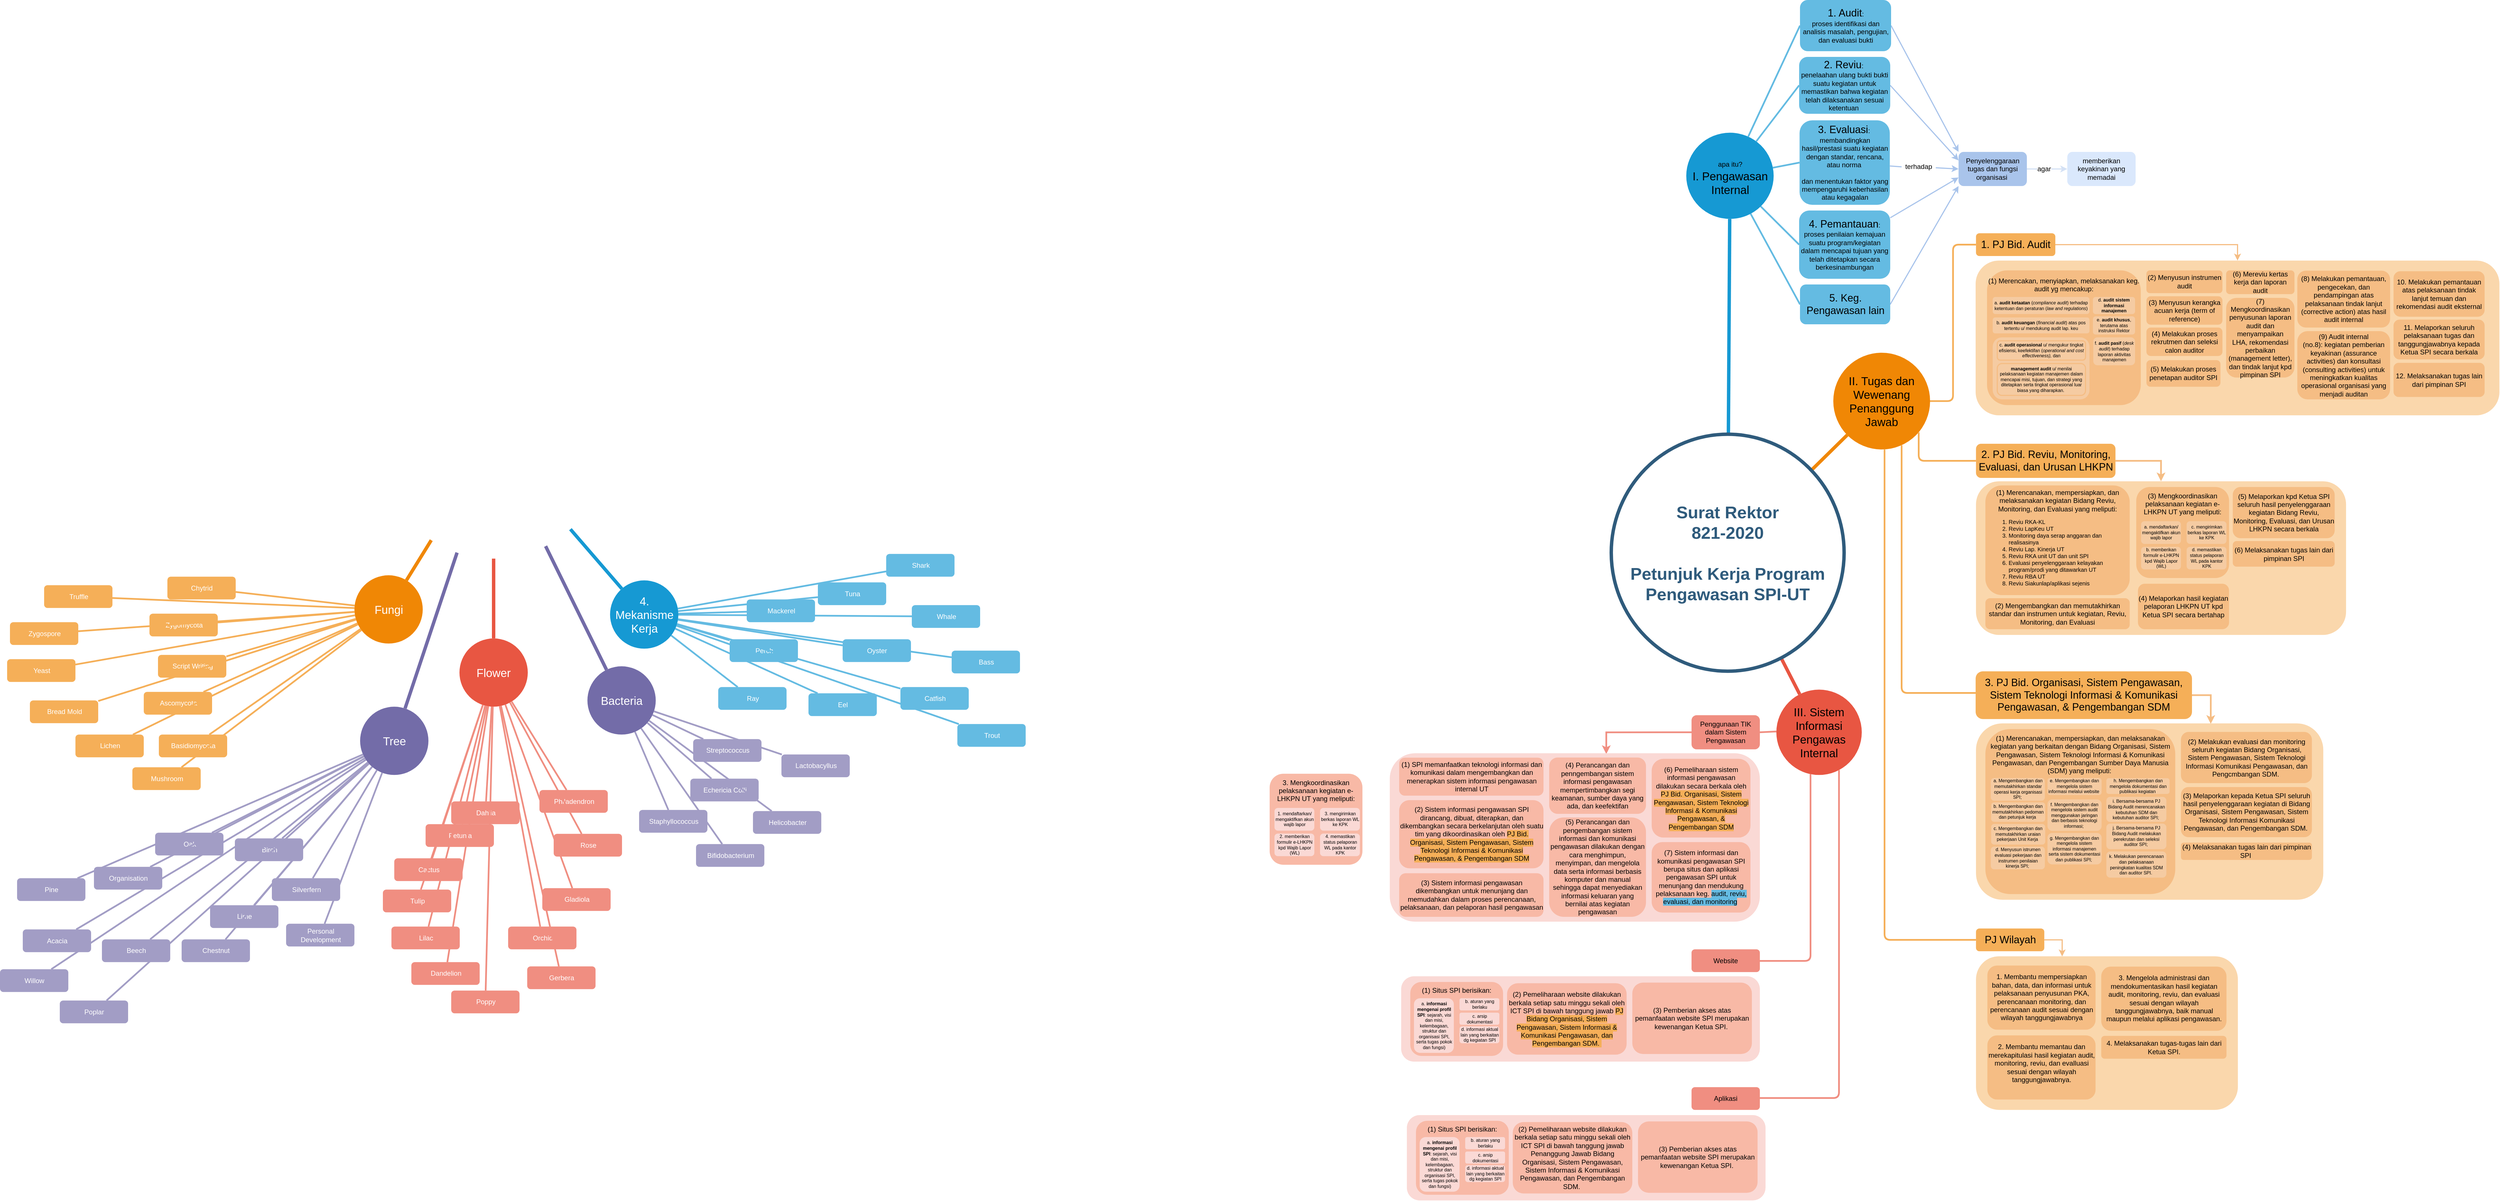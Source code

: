 <mxfile version="18.1.1" type="github">
  <diagram id="6a731a19-8d31-9384-78a2-239565b7b9f0" name="Page-1">
    <mxGraphModel dx="5833" dy="1470" grid="1" gridSize="10" guides="1" tooltips="1" connect="1" arrows="1" fold="1" page="1" pageScale="1" pageWidth="1169" pageHeight="827" background="none" math="0" shadow="0">
      <root>
        <mxCell id="0" />
        <mxCell id="1" parent="0" />
        <mxCell id="1350" value="&lt;font style=&quot;font-size: 12px;&quot;&gt;apa itu?&lt;/font&gt;&lt;br&gt;I. Pengawasan Internal" style="ellipse;whiteSpace=wrap;html=1;shadow=0;fontFamily=Helvetica;fontSize=20;fontColor=#000000;align=center;strokeWidth=3;fillColor=#1699D3;strokeColor=none;" parent="1" vertex="1">
          <mxGeometry x="-988.25" y="-476.75" width="153.5" height="151.5" as="geometry" />
        </mxCell>
        <mxCell id="1351" value="II. Tugas dan Wewenang Penanggung Jawab" style="ellipse;whiteSpace=wrap;html=1;shadow=0;fontFamily=Helvetica;fontSize=20;fontColor=#000000;align=center;strokeWidth=3;fillColor=#F08705;strokeColor=none;gradientColor=none;" parent="1" vertex="1">
          <mxGeometry x="-730" y="-90" width="170" height="170" as="geometry" />
        </mxCell>
        <mxCell id="1352" value="III. Sistem Informasi Pengawas Internal" style="ellipse;whiteSpace=wrap;html=1;shadow=0;fontFamily=Helvetica;fontSize=20;fontColor=#000000;align=center;strokeWidth=3;fillColor=#E85642;strokeColor=none;" parent="1" vertex="1">
          <mxGeometry x="-830" y="502.16" width="150" height="150" as="geometry" />
        </mxCell>
        <mxCell id="1354" value="Bacteria" style="ellipse;whiteSpace=wrap;html=1;shadow=0;fontFamily=Helvetica;fontSize=20;fontColor=#FFFFFF;align=center;strokeWidth=3;fillColor=#736ca8;strokeColor=none;" parent="1" vertex="1">
          <mxGeometry x="-2918.25" y="461.16" width="120" height="120" as="geometry" />
        </mxCell>
        <mxCell id="1355" value="Fungi" style="ellipse;whiteSpace=wrap;html=1;shadow=0;fontFamily=Helvetica;fontSize=20;fontColor=#FFFFFF;align=center;strokeWidth=3;fillColor=#F08705;strokeColor=none;" parent="1" vertex="1">
          <mxGeometry x="-3327.5" y="301.16" width="120" height="120" as="geometry" />
        </mxCell>
        <mxCell id="1356" value="Flower" style="ellipse;whiteSpace=wrap;html=1;shadow=0;fontFamily=Helvetica;fontSize=20;fontColor=#FFFFFF;align=center;strokeWidth=3;fillColor=#E85642;strokeColor=none;" parent="1" vertex="1">
          <mxGeometry x="-3143" y="412.16" width="120" height="120" as="geometry" />
        </mxCell>
        <mxCell id="xDNytKt1A_5V0aNAH69Z-1548" style="edgeStyle=none;rounded=0;orthogonalLoop=1;jettySize=auto;html=1;entryX=0;entryY=1;entryDx=0;entryDy=0;fontSize=12;exitX=1;exitY=0.5;exitDx=0;exitDy=0;strokeWidth=2;strokeColor=#A9C4EB;fillColor=#dae8fc;fontColor=#000000;" parent="1" source="1358" target="xDNytKt1A_5V0aNAH69Z-1542" edge="1">
          <mxGeometry relative="1" as="geometry" />
        </mxCell>
        <mxCell id="1358" value="&lt;font style=&quot;font-size: 18px;&quot;&gt;5. Keg. Pengawasan lain&lt;/font&gt;" style="rounded=1;fillColor=#64BBE2;strokeColor=none;strokeWidth=3;shadow=0;html=1;fontColor=#000000;whiteSpace=wrap;" parent="1" vertex="1">
          <mxGeometry x="-788.5" y="-210" width="158.5" height="70" as="geometry" />
        </mxCell>
        <mxCell id="1359" style="endArrow=none;strokeWidth=6;strokeColor=#1699D3;html=1;fontColor=#000000;" parent="1" source="1515" target="1350" edge="1">
          <mxGeometry relative="1" as="geometry" />
        </mxCell>
        <mxCell id="1360" style="endArrow=none;strokeWidth=6;strokeColor=#f08705;html=1;fontColor=#000000;" parent="1" source="1515" target="1351" edge="1">
          <mxGeometry relative="1" as="geometry" />
        </mxCell>
        <mxCell id="1361" style="endArrow=none;strokeWidth=6;strokeColor=#E85642;html=1;" parent="1" source="1515" target="1352" edge="1">
          <mxGeometry relative="1" as="geometry">
            <mxPoint x="-2928.421" y="200.002" as="sourcePoint" />
          </mxGeometry>
        </mxCell>
        <mxCell id="1362" style="endArrow=none;strokeWidth=6;strokeColor=#1699D3;html=1;" parent="1" target="1353" edge="1">
          <mxGeometry relative="1" as="geometry">
            <mxPoint x="-2948.132" y="220.203" as="sourcePoint" />
          </mxGeometry>
        </mxCell>
        <mxCell id="1363" style="endArrow=none;strokeWidth=6;strokeColor=#736CA8;html=1;" parent="1" target="1516" edge="1">
          <mxGeometry relative="1" as="geometry">
            <mxPoint x="-3147.216" y="261.376" as="sourcePoint" />
          </mxGeometry>
        </mxCell>
        <mxCell id="1364" style="endArrow=none;strokeWidth=6;strokeColor=#736ca8;html=1;startArrow=none;" parent="1" target="1354" edge="1">
          <mxGeometry relative="1" as="geometry">
            <mxPoint x="-2991.693" y="250.0" as="sourcePoint" />
          </mxGeometry>
        </mxCell>
        <mxCell id="1365" value="" style="edgeStyle=none;endArrow=none;strokeWidth=6;strokeColor=#F08705;html=1;" parent="1" target="1355" edge="1">
          <mxGeometry x="-1986.5" y="28.66" width="100" height="100" as="geometry">
            <mxPoint x="-3192.546" y="239.511" as="sourcePoint" />
            <mxPoint x="-1886.5" y="28.66" as="targetPoint" />
          </mxGeometry>
        </mxCell>
        <mxCell id="1366" value="" style="edgeStyle=none;endArrow=none;strokeWidth=6;strokeColor=#E85642;html=1;" parent="1" target="1356" edge="1">
          <mxGeometry x="-1986.5" y="28.66" width="100" height="100" as="geometry">
            <mxPoint x="-3083" y="271.91" as="sourcePoint" />
            <mxPoint x="-1886.5" y="28.66" as="targetPoint" />
          </mxGeometry>
        </mxCell>
        <mxCell id="xDNytKt1A_5V0aNAH69Z-1553" style="edgeStyle=none;rounded=0;orthogonalLoop=1;jettySize=auto;html=1;fontSize=12;strokeColor=#A9C4EB;strokeWidth=2;entryX=0;entryY=0.75;entryDx=0;entryDy=0;fillColor=#dae8fc;fontColor=#000000;" parent="1" source="1368" target="xDNytKt1A_5V0aNAH69Z-1542" edge="1">
          <mxGeometry relative="1" as="geometry" />
        </mxCell>
        <mxCell id="1368" value="&lt;font style=&quot;font-size: 18px;&quot;&gt;4. Pemantauan&lt;/font&gt;:&lt;br&gt;&lt;div&gt;proses penilaian kemajuan suatu program/kegiatan dalam mencapai tujuan yang telah ditetapkan secara berkesinambungan&lt;/div&gt;" style="rounded=1;fillColor=#64BBE2;strokeColor=none;strokeWidth=3;shadow=0;html=1;fontColor=#000000;whiteSpace=wrap;" parent="1" vertex="1">
          <mxGeometry x="-790" y="-340" width="160" height="120" as="geometry" />
        </mxCell>
        <mxCell id="xDNytKt1A_5V0aNAH69Z-1552" style="edgeStyle=none;rounded=0;orthogonalLoop=1;jettySize=auto;html=1;entryX=0;entryY=0.5;entryDx=0;entryDy=0;fontSize=12;strokeColor=#A9C4EB;strokeWidth=2;startArrow=none;fillColor=#dae8fc;fontColor=#000000;" parent="1" source="xDNytKt1A_5V0aNAH69Z-1550" target="xDNytKt1A_5V0aNAH69Z-1542" edge="1">
          <mxGeometry relative="1" as="geometry" />
        </mxCell>
        <mxCell id="1369" value="&lt;font style=&quot;font-size: 18px;&quot;&gt;3. Evaluasi&lt;/font&gt;:&amp;nbsp;&lt;br&gt;membandingkan hasil/prestasi suatu kegiatan dengan standar, rencana, atau norma&amp;nbsp;&lt;br&gt;&lt;br&gt;dan menentukan faktor yang mempengaruhi keberhasilan atau kegagalan" style="rounded=1;fillColor=#64BBE2;strokeColor=none;strokeWidth=3;shadow=0;html=1;fontColor=#000000;whiteSpace=wrap;" parent="1" vertex="1">
          <mxGeometry x="-789.25" y="-498.5" width="158.5" height="148.5" as="geometry" />
        </mxCell>
        <mxCell id="xDNytKt1A_5V0aNAH69Z-1545" style="edgeStyle=none;rounded=0;orthogonalLoop=1;jettySize=auto;html=1;entryX=0;entryY=0.25;entryDx=0;entryDy=0;fontSize=12;exitX=1;exitY=0.5;exitDx=0;exitDy=0;strokeWidth=2;strokeColor=#A9C4EB;fillColor=#dae8fc;fontColor=#000000;" parent="1" source="1370" target="xDNytKt1A_5V0aNAH69Z-1542" edge="1">
          <mxGeometry relative="1" as="geometry" />
        </mxCell>
        <mxCell id="1370" value="&lt;font style=&quot;font-size: 18px;&quot;&gt;2. Reviu&lt;/font&gt;:&amp;nbsp;&lt;br&gt;penelaahan ulang bukti bukti suatu kegiatan untuk memastikan bahwa kegiatan telah dilaksanakan sesuai ketentuan&amp;nbsp;" style="rounded=1;fillColor=#64BBE2;strokeColor=none;strokeWidth=3;shadow=0;html=1;fontColor=#000000;whiteSpace=wrap;" parent="1" vertex="1">
          <mxGeometry x="-790" y="-610" width="160" height="100" as="geometry" />
        </mxCell>
        <mxCell id="xDNytKt1A_5V0aNAH69Z-1544" style="rounded=0;orthogonalLoop=1;jettySize=auto;html=1;fontSize=12;exitX=1;exitY=0.5;exitDx=0;exitDy=0;entryX=0;entryY=0;entryDx=0;entryDy=0;strokeWidth=2;strokeColor=#A9C4EB;fillColor=#dae8fc;fontColor=#000000;" parent="1" source="1371" target="xDNytKt1A_5V0aNAH69Z-1542" edge="1">
          <mxGeometry relative="1" as="geometry" />
        </mxCell>
        <mxCell id="1371" value="&lt;font style=&quot;font-size: 18px;&quot;&gt;1. Audit&lt;/font&gt;:&lt;br&gt;proses identifikasi dan analisis masalah, pengujian, dan evaluasi bukti" style="rounded=1;fillColor=#64BBE2;strokeColor=none;strokeWidth=3;shadow=0;html=1;fontColor=#000000;whiteSpace=wrap;" parent="1" vertex="1">
          <mxGeometry x="-788.5" y="-710" width="160" height="90" as="geometry" />
        </mxCell>
        <mxCell id="1379" value="" style="edgeStyle=none;endArrow=none;strokeWidth=3;strokeColor=#64BBE2;html=1;entryX=0;entryY=0.5;entryDx=0;entryDy=0;fontColor=#000000;" parent="1" source="1350" target="1358" edge="1">
          <mxGeometry x="-541.5" y="-436" width="100" height="100" as="geometry">
            <mxPoint x="-541.5" y="-336" as="sourcePoint" />
            <mxPoint x="-441.5" y="-436" as="targetPoint" />
          </mxGeometry>
        </mxCell>
        <mxCell id="1380" value="" style="edgeStyle=none;endArrow=none;strokeWidth=3;strokeColor=#64BBE2;html=1;entryX=0;entryY=0.5;entryDx=0;entryDy=0;fontColor=#000000;" parent="1" source="1350" target="1368" edge="1">
          <mxGeometry x="-541.5" y="-436" width="100" height="100" as="geometry">
            <mxPoint x="-541.5" y="-336" as="sourcePoint" />
            <mxPoint x="-441.5" y="-436" as="targetPoint" />
          </mxGeometry>
        </mxCell>
        <mxCell id="1381" value="" style="edgeStyle=none;endArrow=none;strokeWidth=3;strokeColor=#64BBE2;html=1;entryX=0;entryY=0.5;entryDx=0;entryDy=0;fontColor=#000000;" parent="1" source="1350" target="1369" edge="1">
          <mxGeometry x="-541.5" y="-436" width="100" height="100" as="geometry">
            <mxPoint x="-541.5" y="-336" as="sourcePoint" />
            <mxPoint x="-780" y="-388.5" as="targetPoint" />
          </mxGeometry>
        </mxCell>
        <mxCell id="1382" value="" style="edgeStyle=none;endArrow=none;strokeWidth=3;strokeColor=#64BBE2;html=1;entryX=0;entryY=0.5;entryDx=0;entryDy=0;fontColor=#000000;" parent="1" source="1350" target="1370" edge="1">
          <mxGeometry x="-541.5" y="-436" width="100" height="100" as="geometry">
            <mxPoint x="-541.5" y="-336" as="sourcePoint" />
            <mxPoint x="-441.5" y="-436" as="targetPoint" />
          </mxGeometry>
        </mxCell>
        <mxCell id="1383" value="" style="edgeStyle=none;endArrow=none;strokeWidth=3;strokeColor=#64BBE2;html=1;entryX=0;entryY=0.5;entryDx=0;entryDy=0;fontColor=#000000;" parent="1" source="1350" target="1371" edge="1">
          <mxGeometry x="-541.5" y="-436" width="100" height="100" as="geometry">
            <mxPoint x="-541.5" y="-336" as="sourcePoint" />
            <mxPoint x="-441.5" y="-436" as="targetPoint" />
          </mxGeometry>
        </mxCell>
        <mxCell id="xDNytKt1A_5V0aNAH69Z-1603" style="edgeStyle=orthogonalEdgeStyle;rounded=0;orthogonalLoop=1;jettySize=auto;html=1;entryX=0.329;entryY=0.001;entryDx=0;entryDy=0;entryPerimeter=0;fontSize=10;strokeColor=#F5BD84;strokeWidth=2;exitX=1;exitY=0.5;exitDx=0;exitDy=0;fontColor=#000000;" parent="1" source="1390" target="xDNytKt1A_5V0aNAH69Z-1596" edge="1">
          <mxGeometry relative="1" as="geometry" />
        </mxCell>
        <mxCell id="1390" value="PJ Wilayah" style="rounded=1;fillColor=#f5af58;strokeColor=none;strokeWidth=3;shadow=0;html=1;fontColor=#000000;whiteSpace=wrap;fontSize=18;" parent="1" vertex="1">
          <mxGeometry x="-479.38" y="922.0" width="120" height="40" as="geometry" />
        </mxCell>
        <mxCell id="xDNytKt1A_5V0aNAH69Z-1572" style="edgeStyle=orthogonalEdgeStyle;rounded=0;orthogonalLoop=1;jettySize=auto;html=1;entryX=0.5;entryY=0;entryDx=0;entryDy=0;fontSize=18;strokeColor=#F5BD84;strokeWidth=2;exitX=1;exitY=0.5;exitDx=0;exitDy=0;fontColor=#000000;" parent="1" source="1392" target="xDNytKt1A_5V0aNAH69Z-1585" edge="1">
          <mxGeometry relative="1" as="geometry" />
        </mxCell>
        <mxCell id="1392" value="1. PJ Bid. Audit" style="rounded=1;fillColor=#f5af58;strokeColor=none;strokeWidth=3;shadow=0;html=1;fontColor=#000000;whiteSpace=wrap;fontSize=18;" parent="1" vertex="1">
          <mxGeometry x="-479.38" y="-300" width="139.38" height="40" as="geometry" />
        </mxCell>
        <mxCell id="ofFDjcfbIGw3xVgY4F3X-1572" style="edgeStyle=orthogonalEdgeStyle;rounded=0;orthogonalLoop=1;jettySize=auto;html=1;strokeColor=#F5BD84;strokeWidth=3;exitX=1;exitY=0.5;exitDx=0;exitDy=0;fontColor=#000000;" parent="1" source="1393" target="xDNytKt1A_5V0aNAH69Z-1605" edge="1">
          <mxGeometry relative="1" as="geometry" />
        </mxCell>
        <mxCell id="1393" value="2. PJ Bid. Reviu, Monitoring, Evaluasi, dan Urusan LHKPN" style="rounded=1;fillColor=#f5af58;strokeColor=none;strokeWidth=3;shadow=0;html=1;fontColor=#000000;whiteSpace=wrap;fontSize=18;" parent="1" vertex="1">
          <mxGeometry x="-479.38" y="70" width="245" height="60" as="geometry" />
        </mxCell>
        <mxCell id="1402" value="" style="edgeStyle=orthogonalEdgeStyle;endArrow=none;strokeWidth=3;strokeColor=#F5AF58;html=1;" parent="1" source="1351" target="1390" edge="1">
          <mxGeometry x="3.5" y="21.5" width="100" height="100" as="geometry">
            <mxPoint x="3.5" y="121.5" as="sourcePoint" />
            <mxPoint x="103.5" y="21.5" as="targetPoint" />
            <Array as="points">
              <mxPoint x="-640" y="942" />
            </Array>
          </mxGeometry>
        </mxCell>
        <mxCell id="1403" value="" style="edgeStyle=orthogonalEdgeStyle;endArrow=none;strokeWidth=3;strokeColor=#F5AF58;html=1;" parent="1" source="1351" target="1391" edge="1">
          <mxGeometry x="3.5" y="21.5" width="100" height="100" as="geometry">
            <mxPoint x="3.5" y="121.5" as="sourcePoint" />
            <mxPoint x="103.5" y="21.5" as="targetPoint" />
            <Array as="points">
              <mxPoint x="-610" y="508" />
            </Array>
          </mxGeometry>
        </mxCell>
        <mxCell id="1404" value="" style="edgeStyle=orthogonalEdgeStyle;endArrow=none;strokeWidth=3;strokeColor=#F5AF58;html=1;entryX=0;entryY=0.5;entryDx=0;entryDy=0;fontColor=#000000;" parent="1" source="1351" target="1392" edge="1">
          <mxGeometry x="3.5" y="21.5" width="100" height="100" as="geometry">
            <mxPoint x="3.5" y="121.5" as="sourcePoint" />
            <mxPoint x="103.5" y="21.5" as="targetPoint" />
          </mxGeometry>
        </mxCell>
        <mxCell id="1405" value="" style="edgeStyle=orthogonalEdgeStyle;endArrow=none;strokeWidth=3;strokeColor=#F5AF58;html=1;fontColor=#000000;" parent="1" source="1351" target="1393" edge="1">
          <mxGeometry x="3.5" y="21.5" width="100" height="100" as="geometry">
            <mxPoint x="3.5" y="121.5" as="sourcePoint" />
            <mxPoint x="103.5" y="21.5" as="targetPoint" />
            <Array as="points">
              <mxPoint x="-580" y="100" />
            </Array>
          </mxGeometry>
        </mxCell>
        <mxCell id="ofFDjcfbIGw3xVgY4F3X-1601" style="edgeStyle=orthogonalEdgeStyle;rounded=0;orthogonalLoop=1;jettySize=auto;html=1;fontColor=#F5AF58;strokeColor=#F08E81;strokeWidth=3;entryX=0.585;entryY=0.005;entryDx=0;entryDy=0;entryPerimeter=0;exitX=0;exitY=0.5;exitDx=0;exitDy=0;" parent="1" source="1417" target="ofFDjcfbIGw3xVgY4F3X-1587" edge="1">
          <mxGeometry relative="1" as="geometry">
            <mxPoint x="-1129" y="610" as="targetPoint" />
          </mxGeometry>
        </mxCell>
        <mxCell id="1417" value="Penggunaan TIK dalam Sistem Pengawasan" style="rounded=1;fillColor=#F08E81;strokeColor=none;strokeWidth=3;shadow=0;html=1;fontColor=#000000;whiteSpace=wrap;" parent="1" vertex="1">
          <mxGeometry x="-979" y="547.16" width="120" height="60" as="geometry" />
        </mxCell>
        <mxCell id="1428" value="" style="edgeStyle=none;endArrow=none;strokeWidth=3;strokeColor=#F08E81;html=1;fontColor=#000000;" parent="1" source="1352" target="1417" edge="1">
          <mxGeometry x="-272.5" y="957.66" width="100" height="100" as="geometry">
            <mxPoint x="-272.5" y="1057.66" as="sourcePoint" />
            <mxPoint x="-172.5" y="957.66" as="targetPoint" />
          </mxGeometry>
        </mxCell>
        <mxCell id="1435" value="Perch" style="rounded=1;fillColor=#64BBE2;strokeColor=none;strokeWidth=3;shadow=0;html=1;fontColor=#FFFFFF;" parent="1" vertex="1">
          <mxGeometry x="-2668.5" y="413.66" width="120" height="40" as="geometry" />
        </mxCell>
        <mxCell id="1436" value="Mackerel" style="rounded=1;fillColor=#64BBE2;strokeColor=none;strokeWidth=3;shadow=0;html=1;fontColor=#FFFFFF;" parent="1" vertex="1">
          <mxGeometry x="-2638.5" y="343.66" width="120" height="40" as="geometry" />
        </mxCell>
        <mxCell id="1437" value="Tuna" style="rounded=1;fillColor=#64BBE2;strokeColor=none;strokeWidth=3;shadow=0;html=1;fontColor=#FFFFFF;" parent="1" vertex="1">
          <mxGeometry x="-2513.5" y="313.66" width="120" height="40" as="geometry" />
        </mxCell>
        <mxCell id="1438" value="Shark" style="rounded=1;fillColor=#64BBE2;strokeColor=none;strokeWidth=3;shadow=0;html=1;fontColor=#FFFFFF;" parent="1" vertex="1">
          <mxGeometry x="-2393.5" y="263.66" width="120" height="40" as="geometry" />
        </mxCell>
        <mxCell id="1439" value="Whale" style="rounded=1;fillColor=#64BBE2;strokeColor=none;strokeWidth=3;shadow=0;html=1;fontColor=#FFFFFF;" parent="1" vertex="1">
          <mxGeometry x="-2348.5" y="353.66" width="120" height="40" as="geometry" />
        </mxCell>
        <mxCell id="1440" value="Bass" style="rounded=1;fillColor=#64BBE2;strokeColor=none;strokeWidth=3;shadow=0;html=1;fontColor=#FFFFFF;" parent="1" vertex="1">
          <mxGeometry x="-2278.5" y="433.66" width="120" height="40" as="geometry" />
        </mxCell>
        <mxCell id="1441" value="Eel" style="rounded=1;fillColor=#64BBE2;strokeColor=none;strokeWidth=3;shadow=0;html=1;fontColor=#FFFFFF;" parent="1" vertex="1">
          <mxGeometry x="-2530" y="508.66" width="120" height="40" as="geometry" />
        </mxCell>
        <mxCell id="1442" value="Oyster" style="rounded=1;fillColor=#64BBE2;strokeColor=none;strokeWidth=3;shadow=0;html=1;fontColor=#FFFFFF;" parent="1" vertex="1">
          <mxGeometry x="-2470" y="413.66" width="120" height="40" as="geometry" />
        </mxCell>
        <mxCell id="1443" value="Ray" style="rounded=1;fillColor=#64BBE2;strokeColor=none;strokeWidth=3;shadow=0;html=1;fontColor=#FFFFFF;" parent="1" vertex="1">
          <mxGeometry x="-2688.5" y="497.66" width="120" height="40" as="geometry" />
        </mxCell>
        <mxCell id="1444" value="Trout" style="rounded=1;fillColor=#64BBE2;strokeColor=none;strokeWidth=3;shadow=0;html=1;fontColor=#FFFFFF;" parent="1" vertex="1">
          <mxGeometry x="-2268.5" y="562.66" width="120" height="40" as="geometry" />
        </mxCell>
        <mxCell id="1445" value="Catfish" style="rounded=1;fillColor=#64BBE2;strokeColor=none;strokeWidth=3;shadow=0;html=1;fontColor=#FFFFFF;" parent="1" vertex="1">
          <mxGeometry x="-2368.5" y="497.66" width="120" height="40" as="geometry" />
        </mxCell>
        <mxCell id="1446" value="" style="edgeStyle=none;endArrow=none;strokeWidth=3;strokeColor=#64BBE2;html=1;" parent="1" source="1353" target="1435" edge="1">
          <mxGeometry x="-2242.5" y="80.16" width="100" height="100" as="geometry">
            <mxPoint x="-2242.5" y="180.16" as="sourcePoint" />
            <mxPoint x="-2142.5" y="80.16" as="targetPoint" />
          </mxGeometry>
        </mxCell>
        <mxCell id="1447" value="" style="edgeStyle=none;endArrow=none;strokeWidth=3;strokeColor=#64BBE2;html=1;" parent="1" source="1353" target="1436" edge="1">
          <mxGeometry x="-2242.5" y="80.16" width="100" height="100" as="geometry">
            <mxPoint x="-2242.5" y="180.16" as="sourcePoint" />
            <mxPoint x="-2142.5" y="80.16" as="targetPoint" />
          </mxGeometry>
        </mxCell>
        <mxCell id="1448" value="" style="edgeStyle=none;endArrow=none;strokeWidth=3;strokeColor=#64BBE2;html=1;" parent="1" source="1353" target="1437" edge="1">
          <mxGeometry x="-2242.5" y="80.16" width="100" height="100" as="geometry">
            <mxPoint x="-2242.5" y="180.16" as="sourcePoint" />
            <mxPoint x="-2142.5" y="80.16" as="targetPoint" />
          </mxGeometry>
        </mxCell>
        <mxCell id="1449" value="" style="edgeStyle=none;endArrow=none;strokeWidth=3;strokeColor=#64BBE2;html=1;" parent="1" source="1353" target="1438" edge="1">
          <mxGeometry x="-2242.5" y="80.16" width="100" height="100" as="geometry">
            <mxPoint x="-2242.5" y="180.16" as="sourcePoint" />
            <mxPoint x="-2142.5" y="80.16" as="targetPoint" />
          </mxGeometry>
        </mxCell>
        <mxCell id="1450" value="" style="edgeStyle=none;endArrow=none;strokeWidth=3;strokeColor=#64BBE2;html=1;" parent="1" source="1353" target="1439" edge="1">
          <mxGeometry x="-2242.5" y="80.16" width="100" height="100" as="geometry">
            <mxPoint x="-2242.5" y="180.16" as="sourcePoint" />
            <mxPoint x="-2142.5" y="80.16" as="targetPoint" />
          </mxGeometry>
        </mxCell>
        <mxCell id="1451" value="" style="edgeStyle=none;endArrow=none;strokeWidth=3;strokeColor=#64BBE2;html=1;" parent="1" source="1353" target="1440" edge="1">
          <mxGeometry x="-2242.5" y="80.16" width="100" height="100" as="geometry">
            <mxPoint x="-2242.5" y="180.16" as="sourcePoint" />
            <mxPoint x="-2142.5" y="80.16" as="targetPoint" />
          </mxGeometry>
        </mxCell>
        <mxCell id="1452" value="" style="edgeStyle=none;endArrow=none;strokeWidth=3;strokeColor=#64BBE2;html=1;" parent="1" source="1353" target="1442" edge="1">
          <mxGeometry x="-2242.5" y="80.16" width="100" height="100" as="geometry">
            <mxPoint x="-2242.5" y="180.16" as="sourcePoint" />
            <mxPoint x="-2142.5" y="80.16" as="targetPoint" />
          </mxGeometry>
        </mxCell>
        <mxCell id="1453" value="" style="edgeStyle=none;endArrow=none;strokeWidth=3;strokeColor=#64BBE2;html=1;" parent="1" source="1353" target="1441" edge="1">
          <mxGeometry x="-2242.5" y="80.16" width="100" height="100" as="geometry">
            <mxPoint x="-2242.5" y="180.16" as="sourcePoint" />
            <mxPoint x="-2142.5" y="80.16" as="targetPoint" />
          </mxGeometry>
        </mxCell>
        <mxCell id="1454" value="" style="edgeStyle=none;endArrow=none;strokeWidth=3;strokeColor=#64BBE2;html=1;" parent="1" source="1353" target="1443" edge="1">
          <mxGeometry x="-2242.5" y="80.16" width="100" height="100" as="geometry">
            <mxPoint x="-2242.5" y="180.16" as="sourcePoint" />
            <mxPoint x="-2142.5" y="80.16" as="targetPoint" />
          </mxGeometry>
        </mxCell>
        <mxCell id="1455" value="" style="edgeStyle=none;endArrow=none;strokeWidth=3;strokeColor=#64BBE2;html=1;" parent="1" source="1353" target="1444" edge="1">
          <mxGeometry x="-2242.5" y="80.16" width="100" height="100" as="geometry">
            <mxPoint x="-2242.5" y="180.16" as="sourcePoint" />
            <mxPoint x="-2142.5" y="80.16" as="targetPoint" />
          </mxGeometry>
        </mxCell>
        <mxCell id="1456" value="" style="edgeStyle=none;endArrow=none;strokeWidth=3;strokeColor=#64BBE2;html=1;" parent="1" source="1353" target="1445" edge="1">
          <mxGeometry x="-2242.5" y="80.16" width="100" height="100" as="geometry">
            <mxPoint x="-2242.5" y="180.16" as="sourcePoint" />
            <mxPoint x="-2142.5" y="80.16" as="targetPoint" />
          </mxGeometry>
        </mxCell>
        <mxCell id="1457" value="Streptococcus" style="rounded=1;fillColor=#a29dc5;strokeColor=none;strokeWidth=3;shadow=0;html=1;fontColor=#FFFFFF;" parent="1" vertex="1">
          <mxGeometry x="-2732.5" y="589.16" width="120" height="40" as="geometry" />
        </mxCell>
        <mxCell id="1458" value="Echericia Colli" style="rounded=1;fillColor=#a29dc5;strokeColor=none;strokeWidth=3;shadow=0;html=1;fontColor=#FFFFFF;" parent="1" vertex="1">
          <mxGeometry x="-2737.5" y="658.66" width="120" height="40" as="geometry" />
        </mxCell>
        <mxCell id="1459" value="Lactobacyllus" style="rounded=1;fillColor=#a29dc5;strokeColor=none;strokeWidth=3;shadow=0;html=1;fontColor=#FFFFFF;" parent="1" vertex="1">
          <mxGeometry x="-2577.5" y="616.16" width="120" height="40" as="geometry" />
        </mxCell>
        <mxCell id="1460" value="Helicobacter" style="rounded=1;fillColor=#a29dc5;strokeColor=none;strokeWidth=3;shadow=0;html=1;fontColor=#FFFFFF;" parent="1" vertex="1">
          <mxGeometry x="-2627.5" y="715.66" width="120" height="40" as="geometry" />
        </mxCell>
        <mxCell id="1461" value="Bifidobacterium" style="rounded=1;fillColor=#a29dc5;strokeColor=none;strokeWidth=3;shadow=0;html=1;fontColor=#FFFFFF;" parent="1" vertex="1">
          <mxGeometry x="-2727.5" y="773.66" width="120" height="40" as="geometry" />
        </mxCell>
        <mxCell id="1462" value="Staphyllococcus" style="rounded=1;fillColor=#a29dc5;strokeColor=none;strokeWidth=3;shadow=0;html=1;fontColor=#FFFFFF;" parent="1" vertex="1">
          <mxGeometry x="-2827.5" y="713.66" width="120" height="40" as="geometry" />
        </mxCell>
        <mxCell id="1463" value="" style="edgeStyle=none;endArrow=none;strokeWidth=3;strokeColor=#A29DC5;html=1;" parent="1" source="1354" target="1460" edge="1">
          <mxGeometry x="-1916.5" y="-301.34" width="100" height="100" as="geometry">
            <mxPoint x="-1916.5" y="-201.34" as="sourcePoint" />
            <mxPoint x="-1816.5" y="-301.34" as="targetPoint" />
          </mxGeometry>
        </mxCell>
        <mxCell id="1464" value="" style="edgeStyle=none;endArrow=none;strokeWidth=3;strokeColor=#A29DC5;html=1;" parent="1" source="1354" target="1461" edge="1">
          <mxGeometry x="-1916.5" y="-301.34" width="100" height="100" as="geometry">
            <mxPoint x="-1916.5" y="-201.34" as="sourcePoint" />
            <mxPoint x="-1816.5" y="-301.34" as="targetPoint" />
          </mxGeometry>
        </mxCell>
        <mxCell id="1465" value="" style="edgeStyle=none;endArrow=none;strokeWidth=3;strokeColor=#A29DC5;html=1;" parent="1" source="1354" target="1458" edge="1">
          <mxGeometry x="-1916.5" y="-301.34" width="100" height="100" as="geometry">
            <mxPoint x="-1916.5" y="-201.34" as="sourcePoint" />
            <mxPoint x="-1816.5" y="-301.34" as="targetPoint" />
          </mxGeometry>
        </mxCell>
        <mxCell id="1466" value="" style="edgeStyle=none;endArrow=none;strokeWidth=3;strokeColor=#A29DC5;html=1;" parent="1" source="1354" target="1462" edge="1">
          <mxGeometry x="-1916.5" y="-301.34" width="100" height="100" as="geometry">
            <mxPoint x="-1916.5" y="-201.34" as="sourcePoint" />
            <mxPoint x="-1816.5" y="-301.34" as="targetPoint" />
          </mxGeometry>
        </mxCell>
        <mxCell id="1467" value="" style="edgeStyle=none;endArrow=none;strokeWidth=3;strokeColor=#A29DC5;html=1;" parent="1" source="1354" target="1457" edge="1">
          <mxGeometry x="-1916.5" y="-301.34" width="100" height="100" as="geometry">
            <mxPoint x="-1916.5" y="-201.34" as="sourcePoint" />
            <mxPoint x="-1816.5" y="-301.34" as="targetPoint" />
          </mxGeometry>
        </mxCell>
        <mxCell id="1468" value="Zygomycota" style="rounded=1;fillColor=#f5af58;strokeColor=none;strokeWidth=3;shadow=0;html=1;fontColor=#FFFFFF;" parent="1" vertex="1">
          <mxGeometry x="-3687.5" y="368.66" width="120" height="40" as="geometry" />
        </mxCell>
        <mxCell id="1469" value="Script Writing" style="rounded=1;fillColor=#f5af58;strokeColor=none;strokeWidth=3;shadow=0;html=1;fontColor=#FFFFFF;" parent="1" vertex="1">
          <mxGeometry x="-3672.5" y="441.16" width="120" height="40" as="geometry" />
        </mxCell>
        <mxCell id="1470" value="Ascomycota" style="rounded=1;fillColor=#f5af58;strokeColor=none;strokeWidth=3;shadow=0;html=1;fontColor=#FFFFFF;" parent="1" vertex="1">
          <mxGeometry x="-3697.5" y="506.16" width="120" height="40" as="geometry" />
        </mxCell>
        <mxCell id="1471" value="Basidiomycota" style="rounded=1;fillColor=#f5af58;strokeColor=none;strokeWidth=3;shadow=0;html=1;fontColor=#FFFFFF;" parent="1" vertex="1">
          <mxGeometry x="-3671" y="581.16" width="120" height="40" as="geometry" />
        </mxCell>
        <mxCell id="1472" value="Mushroom" style="rounded=1;fillColor=#f5af58;strokeColor=none;strokeWidth=3;shadow=0;html=1;fontColor=#FFFFFF;" parent="1" vertex="1">
          <mxGeometry x="-3717.5" y="638.66" width="120" height="40" as="geometry" />
        </mxCell>
        <mxCell id="1473" value="Lichen" style="rounded=1;fillColor=#f5af58;strokeColor=none;strokeWidth=3;shadow=0;html=1;fontColor=#FFFFFF;" parent="1" vertex="1">
          <mxGeometry x="-3817.5" y="581.16" width="120" height="40" as="geometry" />
        </mxCell>
        <mxCell id="1474" value="Bread Mold" style="rounded=1;fillColor=#f5af58;strokeColor=none;strokeWidth=3;shadow=0;html=1;fontColor=#FFFFFF;" parent="1" vertex="1">
          <mxGeometry x="-3897.5" y="521.16" width="120" height="40" as="geometry" />
        </mxCell>
        <mxCell id="1475" value="Yeast" style="rounded=1;fillColor=#f5af58;strokeColor=none;strokeWidth=3;shadow=0;html=1;fontColor=#FFFFFF;" parent="1" vertex="1">
          <mxGeometry x="-3937.5" y="448.66" width="120" height="40" as="geometry" />
        </mxCell>
        <mxCell id="1476" value="Zygospore" style="rounded=1;fillColor=#f5af58;strokeColor=none;strokeWidth=3;shadow=0;html=1;fontColor=#FFFFFF;" parent="1" vertex="1">
          <mxGeometry x="-3932.5" y="383.66" width="120" height="40" as="geometry" />
        </mxCell>
        <mxCell id="1477" value="Truffle" style="rounded=1;fillColor=#f5af58;strokeColor=none;strokeWidth=3;shadow=0;html=1;fontColor=#FFFFFF;" parent="1" vertex="1">
          <mxGeometry x="-3872.5" y="318.66" width="120" height="40" as="geometry" />
        </mxCell>
        <mxCell id="1478" value="Chytrid" style="rounded=1;fillColor=#f5af58;strokeColor=none;strokeWidth=3;shadow=0;html=1;fontColor=#FFFFFF;" parent="1" vertex="1">
          <mxGeometry x="-3656" y="303.66" width="120" height="40" as="geometry" />
        </mxCell>
        <mxCell id="1479" value="" style="edgeStyle=none;endArrow=none;strokeWidth=3;strokeColor=#F5AF58;html=1;" parent="1" source="1355" target="1478" edge="1">
          <mxGeometry x="-1924" y="-158.84" width="100" height="100" as="geometry">
            <mxPoint x="-1924" y="-58.84" as="sourcePoint" />
            <mxPoint x="-1824" y="-158.84" as="targetPoint" />
          </mxGeometry>
        </mxCell>
        <mxCell id="1480" value="" style="edgeStyle=none;endArrow=none;strokeWidth=3;strokeColor=#F5AF58;html=1;" parent="1" source="1355" target="1468" edge="1">
          <mxGeometry x="-1924" y="-158.84" width="100" height="100" as="geometry">
            <mxPoint x="-1924" y="-58.84" as="sourcePoint" />
            <mxPoint x="-1824" y="-158.84" as="targetPoint" />
          </mxGeometry>
        </mxCell>
        <mxCell id="1481" value="" style="edgeStyle=none;endArrow=none;strokeWidth=3;strokeColor=#F5AF58;html=1;" parent="1" source="1355" target="1469" edge="1">
          <mxGeometry x="-1924" y="-158.84" width="100" height="100" as="geometry">
            <mxPoint x="-1924" y="-58.84" as="sourcePoint" />
            <mxPoint x="-1824" y="-158.84" as="targetPoint" />
          </mxGeometry>
        </mxCell>
        <mxCell id="1482" value="" style="edgeStyle=none;endArrow=none;strokeWidth=3;strokeColor=#F5AF58;html=1;" parent="1" source="1355" target="1470" edge="1">
          <mxGeometry x="-1924" y="-158.84" width="100" height="100" as="geometry">
            <mxPoint x="-1924" y="-58.84" as="sourcePoint" />
            <mxPoint x="-1824" y="-158.84" as="targetPoint" />
          </mxGeometry>
        </mxCell>
        <mxCell id="1483" value="" style="edgeStyle=none;endArrow=none;strokeWidth=3;strokeColor=#F5AF58;html=1;" parent="1" source="1355" target="1471" edge="1">
          <mxGeometry x="-1924" y="-158.84" width="100" height="100" as="geometry">
            <mxPoint x="-1924" y="-58.84" as="sourcePoint" />
            <mxPoint x="-1824" y="-158.84" as="targetPoint" />
          </mxGeometry>
        </mxCell>
        <mxCell id="1484" value="" style="edgeStyle=none;endArrow=none;strokeWidth=3;strokeColor=#F5AF58;html=1;" parent="1" source="1355" target="1472" edge="1">
          <mxGeometry x="-1924" y="-158.84" width="100" height="100" as="geometry">
            <mxPoint x="-1924" y="-58.84" as="sourcePoint" />
            <mxPoint x="-1824" y="-158.84" as="targetPoint" />
          </mxGeometry>
        </mxCell>
        <mxCell id="1485" value="" style="edgeStyle=none;endArrow=none;strokeWidth=3;strokeColor=#F5AF58;html=1;" parent="1" source="1355" target="1473" edge="1">
          <mxGeometry x="-1924" y="-158.84" width="100" height="100" as="geometry">
            <mxPoint x="-1924" y="-58.84" as="sourcePoint" />
            <mxPoint x="-1824" y="-158.84" as="targetPoint" />
          </mxGeometry>
        </mxCell>
        <mxCell id="1486" value="" style="edgeStyle=none;endArrow=none;strokeWidth=3;strokeColor=#F5AF58;html=1;" parent="1" source="1355" target="1474" edge="1">
          <mxGeometry x="-1924" y="-158.84" width="100" height="100" as="geometry">
            <mxPoint x="-1924" y="-58.84" as="sourcePoint" />
            <mxPoint x="-1824" y="-158.84" as="targetPoint" />
          </mxGeometry>
        </mxCell>
        <mxCell id="1487" value="" style="edgeStyle=none;endArrow=none;strokeWidth=3;strokeColor=#F5AF58;html=1;" parent="1" source="1355" target="1475" edge="1">
          <mxGeometry x="-1924" y="-158.84" width="100" height="100" as="geometry">
            <mxPoint x="-1924" y="-58.84" as="sourcePoint" />
            <mxPoint x="-1824" y="-158.84" as="targetPoint" />
          </mxGeometry>
        </mxCell>
        <mxCell id="1488" value="" style="edgeStyle=none;endArrow=none;strokeWidth=3;strokeColor=#F5AF58;html=1;" parent="1" source="1355" target="1476" edge="1">
          <mxGeometry x="-1924" y="-158.84" width="100" height="100" as="geometry">
            <mxPoint x="-1924" y="-58.84" as="sourcePoint" />
            <mxPoint x="-1824" y="-158.84" as="targetPoint" />
          </mxGeometry>
        </mxCell>
        <mxCell id="1489" value="" style="edgeStyle=none;endArrow=none;strokeWidth=3;strokeColor=#F5AF58;html=1;" parent="1" source="1355" target="1477" edge="1">
          <mxGeometry x="-1924" y="-158.84" width="100" height="100" as="geometry">
            <mxPoint x="-1924" y="-58.84" as="sourcePoint" />
            <mxPoint x="-1824" y="-158.84" as="targetPoint" />
          </mxGeometry>
        </mxCell>
        <mxCell id="1490" value="Philadendron" style="rounded=1;fillColor=#f08e81;strokeColor=none;strokeWidth=3;shadow=0;html=1;fontColor=#FFFFFF;" parent="1" vertex="1">
          <mxGeometry x="-3002.5" y="678.66" width="120" height="40" as="geometry" />
        </mxCell>
        <mxCell id="1491" value="Dahlia" style="rounded=1;fillColor=#f08e81;strokeColor=none;strokeWidth=3;shadow=0;html=1;fontColor=#FFFFFF;" parent="1" vertex="1">
          <mxGeometry x="-3157.5" y="698.66" width="120" height="40" as="geometry" />
        </mxCell>
        <mxCell id="1492" value="Petunia" style="rounded=1;fillColor=#f08e81;strokeColor=none;strokeWidth=3;shadow=0;html=1;fontColor=#FFFFFF;" parent="1" vertex="1">
          <mxGeometry x="-3202.5" y="738.66" width="120" height="40" as="geometry" />
        </mxCell>
        <mxCell id="1493" value="Cactus" style="rounded=1;fillColor=#f08e81;strokeColor=none;strokeWidth=3;shadow=0;html=1;fontColor=#FFFFFF;" parent="1" vertex="1">
          <mxGeometry x="-3257.5" y="798.66" width="120" height="40" as="geometry" />
        </mxCell>
        <mxCell id="1494" value="Tulip" style="rounded=1;fillColor=#f08e81;strokeColor=none;strokeWidth=3;shadow=0;html=1;fontColor=#FFFFFF;" parent="1" vertex="1">
          <mxGeometry x="-3277.5" y="853.66" width="120" height="40" as="geometry" />
        </mxCell>
        <mxCell id="1495" value="Lilac" style="rounded=1;fillColor=#f08e81;strokeColor=none;strokeWidth=3;shadow=0;html=1;fontColor=#FFFFFF;" parent="1" vertex="1">
          <mxGeometry x="-3262.5" y="918.66" width="120" height="40" as="geometry" />
        </mxCell>
        <mxCell id="1496" value="Dandelion" style="rounded=1;fillColor=#f08e81;strokeColor=none;strokeWidth=3;shadow=0;html=1;fontColor=#FFFFFF;" parent="1" vertex="1">
          <mxGeometry x="-3227.5" y="981.16" width="120" height="40" as="geometry" />
        </mxCell>
        <mxCell id="1497" value="Poppy" style="rounded=1;fillColor=#f08e81;strokeColor=none;strokeWidth=3;shadow=0;html=1;fontColor=#FFFFFF;" parent="1" vertex="1">
          <mxGeometry x="-3157.5" y="1031.16" width="120" height="40" as="geometry" />
        </mxCell>
        <mxCell id="1498" value="Gerbera" style="rounded=1;fillColor=#f08e81;strokeColor=none;strokeWidth=3;shadow=0;html=1;fontColor=#FFFFFF;" parent="1" vertex="1">
          <mxGeometry x="-3024" y="988.66" width="120" height="40" as="geometry" />
        </mxCell>
        <mxCell id="1499" value="Orchid" style="rounded=1;fillColor=#f08e81;strokeColor=none;strokeWidth=3;shadow=0;html=1;fontColor=#FFFFFF;" parent="1" vertex="1">
          <mxGeometry x="-3057.5" y="918.66" width="120" height="40" as="geometry" />
        </mxCell>
        <mxCell id="1500" value="Gladiola" style="rounded=1;fillColor=#f08e81;strokeColor=none;strokeWidth=3;shadow=0;html=1;fontColor=#FFFFFF;" parent="1" vertex="1">
          <mxGeometry x="-2997.5" y="851.16" width="120" height="40" as="geometry" />
        </mxCell>
        <mxCell id="1501" value="Rose" style="rounded=1;fillColor=#f08e81;strokeColor=none;strokeWidth=3;shadow=0;html=1;fontColor=#FFFFFF;" parent="1" vertex="1">
          <mxGeometry x="-2977.5" y="755.66" width="120" height="40" as="geometry" />
        </mxCell>
        <mxCell id="1502" value="" style="edgeStyle=none;endArrow=none;strokeWidth=3;strokeColor=#F08E81;html=1;" parent="1" source="1356" target="1501" edge="1">
          <mxGeometry x="-1979" y="-146.34" width="100" height="100" as="geometry">
            <mxPoint x="-1979" y="-46.34" as="sourcePoint" />
            <mxPoint x="-1879" y="-146.34" as="targetPoint" />
          </mxGeometry>
        </mxCell>
        <mxCell id="1503" value="" style="edgeStyle=none;endArrow=none;strokeWidth=3;strokeColor=#F08E81;html=1;" parent="1" source="1356" target="1490" edge="1">
          <mxGeometry x="-1979" y="-146.34" width="100" height="100" as="geometry">
            <mxPoint x="-1979" y="-46.34" as="sourcePoint" />
            <mxPoint x="-1879" y="-146.34" as="targetPoint" />
          </mxGeometry>
        </mxCell>
        <mxCell id="1504" value="" style="edgeStyle=none;endArrow=none;strokeWidth=3;strokeColor=#F08E81;html=1;" parent="1" source="1356" target="1491" edge="1">
          <mxGeometry x="-1979" y="-146.34" width="100" height="100" as="geometry">
            <mxPoint x="-1979" y="-46.34" as="sourcePoint" />
            <mxPoint x="-1879" y="-146.34" as="targetPoint" />
          </mxGeometry>
        </mxCell>
        <mxCell id="1505" value="" style="edgeStyle=none;endArrow=none;strokeWidth=3;strokeColor=#F08E81;html=1;" parent="1" source="1356" target="1492" edge="1">
          <mxGeometry x="-1979" y="-146.34" width="100" height="100" as="geometry">
            <mxPoint x="-1979" y="-46.34" as="sourcePoint" />
            <mxPoint x="-1879" y="-146.34" as="targetPoint" />
          </mxGeometry>
        </mxCell>
        <mxCell id="1506" value="" style="edgeStyle=none;endArrow=none;strokeWidth=3;strokeColor=#F08E81;html=1;" parent="1" source="1356" target="1493" edge="1">
          <mxGeometry x="-1979" y="-146.34" width="100" height="100" as="geometry">
            <mxPoint x="-1979" y="-46.34" as="sourcePoint" />
            <mxPoint x="-1879" y="-146.34" as="targetPoint" />
          </mxGeometry>
        </mxCell>
        <mxCell id="1507" value="" style="edgeStyle=none;endArrow=none;strokeWidth=3;strokeColor=#F08E81;html=1;" parent="1" source="1356" target="1494" edge="1">
          <mxGeometry x="-1979" y="-146.34" width="100" height="100" as="geometry">
            <mxPoint x="-1979" y="-46.34" as="sourcePoint" />
            <mxPoint x="-1879" y="-146.34" as="targetPoint" />
          </mxGeometry>
        </mxCell>
        <mxCell id="1508" value="" style="edgeStyle=none;endArrow=none;strokeWidth=3;strokeColor=#F08E81;html=1;" parent="1" source="1356" target="1495" edge="1">
          <mxGeometry x="-1979" y="-146.34" width="100" height="100" as="geometry">
            <mxPoint x="-1979" y="-46.34" as="sourcePoint" />
            <mxPoint x="-1879" y="-146.34" as="targetPoint" />
          </mxGeometry>
        </mxCell>
        <mxCell id="1509" value="" style="edgeStyle=none;endArrow=none;strokeWidth=3;strokeColor=#F08E81;html=1;" parent="1" source="1356" target="1496" edge="1">
          <mxGeometry x="-1979" y="-146.34" width="100" height="100" as="geometry">
            <mxPoint x="-1979" y="-46.34" as="sourcePoint" />
            <mxPoint x="-1879" y="-146.34" as="targetPoint" />
          </mxGeometry>
        </mxCell>
        <mxCell id="1510" value="" style="edgeStyle=none;endArrow=none;strokeWidth=3;strokeColor=#F08E81;html=1;" parent="1" source="1356" target="1497" edge="1">
          <mxGeometry x="-1979" y="-146.34" width="100" height="100" as="geometry">
            <mxPoint x="-1979" y="-46.34" as="sourcePoint" />
            <mxPoint x="-1879" y="-146.34" as="targetPoint" />
          </mxGeometry>
        </mxCell>
        <mxCell id="1511" value="" style="edgeStyle=none;endArrow=none;strokeWidth=3;strokeColor=#F08E81;html=1;" parent="1" source="1356" target="1498" edge="1">
          <mxGeometry x="-1979" y="-146.34" width="100" height="100" as="geometry">
            <mxPoint x="-1979" y="-46.34" as="sourcePoint" />
            <mxPoint x="-1879" y="-146.34" as="targetPoint" />
          </mxGeometry>
        </mxCell>
        <mxCell id="1512" value="" style="edgeStyle=none;endArrow=none;strokeWidth=3;strokeColor=#F08E81;html=1;" parent="1" source="1356" target="1499" edge="1">
          <mxGeometry x="-1979" y="-146.34" width="100" height="100" as="geometry">
            <mxPoint x="-1979" y="-46.34" as="sourcePoint" />
            <mxPoint x="-1879" y="-146.34" as="targetPoint" />
          </mxGeometry>
        </mxCell>
        <mxCell id="1513" value="" style="edgeStyle=none;endArrow=none;strokeWidth=3;strokeColor=#F08E81;html=1;" parent="1" source="1356" target="1500" edge="1">
          <mxGeometry x="-1979" y="-146.34" width="100" height="100" as="geometry">
            <mxPoint x="-1979" y="-46.34" as="sourcePoint" />
            <mxPoint x="-1879" y="-146.34" as="targetPoint" />
          </mxGeometry>
        </mxCell>
        <mxCell id="1515" value="Surat Rektor &lt;br&gt;821-2020&lt;br&gt;&lt;br&gt;Petunjuk Kerja Program Pengawasan SPI-UT" style="ellipse;whiteSpace=wrap;html=1;shadow=0;fontFamily=Helvetica;fontSize=30;fontColor=#2F5B7C;align=center;strokeColor=#2F5B7C;strokeWidth=6;fillColor=#FFFFFF;fontStyle=1;gradientColor=none;" parent="1" vertex="1">
          <mxGeometry x="-1120" y="53.25" width="409" height="416.5" as="geometry" />
        </mxCell>
        <mxCell id="1516" value="Tree" style="ellipse;whiteSpace=wrap;html=1;shadow=0;fontFamily=Helvetica;fontSize=20;fontColor=#FFFFFF;align=center;strokeWidth=3;fillColor=#736ca8;strokeColor=none;" parent="1" vertex="1">
          <mxGeometry x="-3317.5" y="532.16" width="120" height="120" as="geometry" />
        </mxCell>
        <mxCell id="1517" value="Organisation" style="rounded=1;fillColor=#a29dc5;strokeColor=none;strokeWidth=3;shadow=0;html=1;fontColor=#FFFFFF;" parent="1" vertex="1">
          <mxGeometry x="-3785" y="813.66" width="120" height="40" as="geometry" />
        </mxCell>
        <mxCell id="1518" value="Oak" style="rounded=1;fillColor=#a29dc5;strokeColor=none;strokeWidth=3;shadow=0;html=1;fontColor=#FFFFFF;" parent="1" vertex="1">
          <mxGeometry x="-3677.5" y="753.66" width="120" height="40" as="geometry" />
        </mxCell>
        <mxCell id="1519" value="Birch" style="rounded=1;fillColor=#a29dc5;strokeColor=none;strokeWidth=3;shadow=0;html=1;fontColor=#FFFFFF;" parent="1" vertex="1">
          <mxGeometry x="-3537.5" y="763.66" width="120" height="40" as="geometry" />
        </mxCell>
        <mxCell id="1520" value="Silverfern" style="rounded=1;fillColor=#a29dc5;strokeColor=none;strokeWidth=3;shadow=0;html=1;fontColor=#FFFFFF;" parent="1" vertex="1">
          <mxGeometry x="-3472.5" y="833.66" width="120" height="40" as="geometry" />
        </mxCell>
        <mxCell id="1521" value="Personal &#xa;Development" style="rounded=1;fillColor=#a29dc5;strokeColor=none;strokeWidth=3;shadow=0;html=1;fontColor=#FFFFFF;" parent="1" vertex="1">
          <mxGeometry x="-3447.5" y="913.66" width="120" height="40" as="geometry" />
        </mxCell>
        <mxCell id="1522" value="Pine" style="rounded=1;fillColor=#a29dc5;strokeColor=none;strokeWidth=3;shadow=0;html=1;fontColor=#FFFFFF;" parent="1" vertex="1">
          <mxGeometry x="-3920" y="833.66" width="120" height="40" as="geometry" />
        </mxCell>
        <mxCell id="1523" value="Lime" style="rounded=1;fillColor=#a29dc5;strokeColor=none;strokeWidth=3;shadow=0;html=1;fontColor=#FFFFFF;" parent="1" vertex="1">
          <mxGeometry x="-3581" y="881.16" width="120" height="40" as="geometry" />
        </mxCell>
        <mxCell id="1524" value="Chestnut" style="rounded=1;fillColor=#a29dc5;strokeColor=none;strokeWidth=3;shadow=0;html=1;fontColor=#FFFFFF;" parent="1" vertex="1">
          <mxGeometry x="-3631" y="941.16" width="120" height="40" as="geometry" />
        </mxCell>
        <mxCell id="1525" value="Beech" style="rounded=1;fillColor=#a29dc5;strokeColor=none;strokeWidth=3;shadow=0;html=1;fontColor=#FFFFFF;" parent="1" vertex="1">
          <mxGeometry x="-3771" y="941.16" width="120" height="40" as="geometry" />
        </mxCell>
        <mxCell id="1526" value="Poplar" style="rounded=1;fillColor=#a29dc5;strokeColor=none;strokeWidth=3;shadow=0;html=1;fontColor=#FFFFFF;" parent="1" vertex="1">
          <mxGeometry x="-3845" y="1048.66" width="120" height="40" as="geometry" />
        </mxCell>
        <mxCell id="1527" value="Willow" style="rounded=1;fillColor=#a29dc5;strokeColor=none;strokeWidth=3;shadow=0;html=1;fontColor=#FFFFFF;" parent="1" vertex="1">
          <mxGeometry x="-3950" y="993.66" width="120" height="40" as="geometry" />
        </mxCell>
        <mxCell id="1528" value="" style="edgeStyle=none;endArrow=none;strokeWidth=3;strokeColor=#A29DC5;html=1;" parent="1" source="1516" target="1517" edge="1">
          <mxGeometry x="-3746.5" y="-316.34" width="100" height="100" as="geometry">
            <mxPoint x="-3746.5" y="-216.34" as="sourcePoint" />
            <mxPoint x="-3646.5" y="-316.34" as="targetPoint" />
          </mxGeometry>
        </mxCell>
        <mxCell id="1529" value="Acacia" style="rounded=1;fillColor=#a29dc5;strokeColor=none;strokeWidth=3;shadow=0;html=1;fontColor=#FFFFFF;" parent="1" vertex="1">
          <mxGeometry x="-3910" y="923.66" width="120" height="40" as="geometry" />
        </mxCell>
        <mxCell id="1530" value="" style="edgeStyle=none;endArrow=none;strokeWidth=3;strokeColor=#A29DC5;html=1;" parent="1" source="1516" target="1518" edge="1">
          <mxGeometry x="-3746.5" y="-316.34" width="100" height="100" as="geometry">
            <mxPoint x="-3746.5" y="-216.34" as="sourcePoint" />
            <mxPoint x="-3646.5" y="-316.34" as="targetPoint" />
          </mxGeometry>
        </mxCell>
        <mxCell id="1531" value="" style="edgeStyle=none;endArrow=none;strokeWidth=3;strokeColor=#A29DC5;html=1;" parent="1" source="1516" target="1519" edge="1">
          <mxGeometry x="-3746.5" y="-316.34" width="100" height="100" as="geometry">
            <mxPoint x="-3746.5" y="-216.34" as="sourcePoint" />
            <mxPoint x="-3646.5" y="-316.34" as="targetPoint" />
          </mxGeometry>
        </mxCell>
        <mxCell id="1532" value="" style="edgeStyle=none;endArrow=none;strokeWidth=3;strokeColor=#A29DC5;html=1;" parent="1" source="1516" target="1520" edge="1">
          <mxGeometry x="-3746.5" y="-316.34" width="100" height="100" as="geometry">
            <mxPoint x="-3746.5" y="-216.34" as="sourcePoint" />
            <mxPoint x="-3646.5" y="-316.34" as="targetPoint" />
          </mxGeometry>
        </mxCell>
        <mxCell id="1533" value="" style="edgeStyle=none;endArrow=none;strokeWidth=3;strokeColor=#A29DC5;html=1;" parent="1" source="1516" target="1521" edge="1">
          <mxGeometry x="-3746.5" y="-316.34" width="100" height="100" as="geometry">
            <mxPoint x="-3746.5" y="-216.34" as="sourcePoint" />
            <mxPoint x="-3646.5" y="-316.34" as="targetPoint" />
          </mxGeometry>
        </mxCell>
        <mxCell id="1534" value="" style="edgeStyle=none;endArrow=none;strokeWidth=3;strokeColor=#A29DC5;html=1;" parent="1" source="1516" target="1522" edge="1">
          <mxGeometry x="-3746.5" y="-316.34" width="100" height="100" as="geometry">
            <mxPoint x="-3746.5" y="-216.34" as="sourcePoint" />
            <mxPoint x="-3646.5" y="-316.34" as="targetPoint" />
          </mxGeometry>
        </mxCell>
        <mxCell id="1535" value="" style="edgeStyle=none;endArrow=none;strokeWidth=3;strokeColor=#A29DC5;html=1;" parent="1" source="1516" target="1523" edge="1">
          <mxGeometry x="-3746.5" y="-316.34" width="100" height="100" as="geometry">
            <mxPoint x="-3746.5" y="-216.34" as="sourcePoint" />
            <mxPoint x="-3646.5" y="-316.34" as="targetPoint" />
          </mxGeometry>
        </mxCell>
        <mxCell id="1536" value="" style="edgeStyle=none;endArrow=none;strokeWidth=3;strokeColor=#A29DC5;html=1;" parent="1" source="1516" target="1524" edge="1">
          <mxGeometry x="-3746.5" y="-316.34" width="100" height="100" as="geometry">
            <mxPoint x="-3746.5" y="-216.34" as="sourcePoint" />
            <mxPoint x="-3646.5" y="-316.34" as="targetPoint" />
          </mxGeometry>
        </mxCell>
        <mxCell id="1537" value="" style="edgeStyle=none;endArrow=none;strokeWidth=3;strokeColor=#A29DC5;html=1;" parent="1" source="1516" target="1525" edge="1">
          <mxGeometry x="-3746.5" y="-316.34" width="100" height="100" as="geometry">
            <mxPoint x="-3746.5" y="-216.34" as="sourcePoint" />
            <mxPoint x="-3646.5" y="-316.34" as="targetPoint" />
          </mxGeometry>
        </mxCell>
        <mxCell id="1538" value="" style="edgeStyle=none;endArrow=none;strokeWidth=3;strokeColor=#A29DC5;html=1;" parent="1" source="1516" target="1526" edge="1">
          <mxGeometry x="-3746.5" y="-316.34" width="100" height="100" as="geometry">
            <mxPoint x="-3746.5" y="-216.34" as="sourcePoint" />
            <mxPoint x="-3646.5" y="-316.34" as="targetPoint" />
          </mxGeometry>
        </mxCell>
        <mxCell id="1539" value="" style="edgeStyle=none;endArrow=none;strokeWidth=3;strokeColor=#A29DC5;html=1;" parent="1" source="1516" target="1527" edge="1">
          <mxGeometry x="-3746.5" y="-316.34" width="100" height="100" as="geometry">
            <mxPoint x="-3746.5" y="-216.34" as="sourcePoint" />
            <mxPoint x="-3646.5" y="-316.34" as="targetPoint" />
          </mxGeometry>
        </mxCell>
        <mxCell id="1540" value="" style="edgeStyle=none;endArrow=none;strokeWidth=3;strokeColor=#A29DC5;html=1;" parent="1" source="1516" target="1529" edge="1">
          <mxGeometry x="-3746.5" y="-316.34" width="100" height="100" as="geometry">
            <mxPoint x="-3746.5" y="-216.34" as="sourcePoint" />
            <mxPoint x="-3646.5" y="-316.34" as="targetPoint" />
          </mxGeometry>
        </mxCell>
        <mxCell id="1541" value="" style="edgeStyle=none;endArrow=none;strokeWidth=3;strokeColor=#A29DC5;html=1;" parent="1" source="1354" target="1459" edge="1">
          <mxGeometry x="-3341.5" y="-606.34" width="100" height="100" as="geometry">
            <mxPoint x="-3341.5" y="-506.34" as="sourcePoint" />
            <mxPoint x="-3241.5" y="-606.34" as="targetPoint" />
          </mxGeometry>
        </mxCell>
        <mxCell id="1542" style="edgeStyle=none;rounded=0;html=1;exitX=0.5;exitY=1;endArrow=none;endFill=0;jettySize=auto;orthogonalLoop=1;strokeColor=#736CA8;strokeWidth=2;fillColor=#64bbe2;fontSize=20;fontColor=#23445D;" parent="1" source="1529" target="1529" edge="1">
          <mxGeometry relative="1" as="geometry" />
        </mxCell>
        <mxCell id="xDNytKt1A_5V0aNAH69Z-1556" style="edgeStyle=none;rounded=0;orthogonalLoop=1;jettySize=auto;html=1;fontSize=12;strokeColor=#D4E1F5;strokeWidth=2;fontColor=#000000;" parent="1" source="xDNytKt1A_5V0aNAH69Z-1542" target="xDNytKt1A_5V0aNAH69Z-1555" edge="1">
          <mxGeometry relative="1" as="geometry" />
        </mxCell>
        <mxCell id="xDNytKt1A_5V0aNAH69Z-1557" value="agar" style="edgeLabel;html=1;align=center;verticalAlign=middle;resizable=0;points=[];fontSize=12;fontColor=#000000;" parent="xDNytKt1A_5V0aNAH69Z-1556" vertex="1" connectable="0">
          <mxGeometry x="-0.382" y="1" relative="1" as="geometry">
            <mxPoint x="8" y="1" as="offset" />
          </mxGeometry>
        </mxCell>
        <mxCell id="xDNytKt1A_5V0aNAH69Z-1542" value="Penyelenggaraan tugas dan fungsi organisasi&amp;nbsp;" style="rounded=1;whiteSpace=wrap;html=1;fontSize=12;strokeColor=none;fillColor=#A9C4EB;fontColor=#000000;" parent="1" vertex="1">
          <mxGeometry x="-510" y="-443" width="120" height="60" as="geometry" />
        </mxCell>
        <mxCell id="xDNytKt1A_5V0aNAH69Z-1550" value="terhadap" style="text;html=1;strokeColor=none;fillColor=none;align=center;verticalAlign=middle;whiteSpace=wrap;rounded=0;fontSize=12;fontColor=#000000;" parent="1" vertex="1">
          <mxGeometry x="-610" y="-431.75" width="60" height="30" as="geometry" />
        </mxCell>
        <mxCell id="xDNytKt1A_5V0aNAH69Z-1554" value="" style="edgeStyle=none;rounded=0;orthogonalLoop=1;jettySize=auto;html=1;entryX=0;entryY=0.5;entryDx=0;entryDy=0;fontSize=12;strokeColor=#A9C4EB;strokeWidth=2;endArrow=none;fillColor=#dae8fc;fontColor=#000000;" parent="1" source="1369" target="xDNytKt1A_5V0aNAH69Z-1550" edge="1">
          <mxGeometry relative="1" as="geometry">
            <mxPoint x="-644.25" y="-392.578" as="sourcePoint" />
            <mxPoint x="-510" y="-401.0" as="targetPoint" />
          </mxGeometry>
        </mxCell>
        <mxCell id="xDNytKt1A_5V0aNAH69Z-1555" value="memberikan keyakinan yang memadai" style="rounded=1;whiteSpace=wrap;html=1;fontSize=12;strokeColor=none;fillColor=#dae8fc;fontColor=#000000;" parent="1" vertex="1">
          <mxGeometry x="-319" y="-443" width="120" height="60" as="geometry" />
        </mxCell>
        <mxCell id="ofFDjcfbIGw3xVgY4F3X-1571" style="edgeStyle=orthogonalEdgeStyle;rounded=0;orthogonalLoop=1;jettySize=auto;html=1;entryX=0.676;entryY=0.003;entryDx=0;entryDy=0;entryPerimeter=0;strokeColor=#F5BD84;strokeWidth=3;exitX=1;exitY=0.5;exitDx=0;exitDy=0;fontColor=#000000;" parent="1" source="1391" target="ofFDjcfbIGw3xVgY4F3X-1546" edge="1">
          <mxGeometry relative="1" as="geometry" />
        </mxCell>
        <mxCell id="1391" value="3. PJ Bid. Organisasi, Sistem Pengawasan, Sistem Teknologi Informasi &amp;amp; Komunikasi Pengawasan, &amp;amp; Pengembangan SDM" style="rounded=1;fillColor=#F5AF58;strokeColor=none;strokeWidth=3;shadow=0;html=1;fontColor=#000000;whiteSpace=wrap;fontSize=18;" parent="1" vertex="1">
          <mxGeometry x="-480" y="470" width="380" height="83.84" as="geometry" />
        </mxCell>
        <mxCell id="1353" value="4. Mekanisme Kerja" style="ellipse;whiteSpace=wrap;html=1;shadow=0;fontFamily=Helvetica;fontSize=20;fontColor=#FFFFFF;align=center;strokeWidth=3;fillColor=#1699D3;strokeColor=none;" parent="1" vertex="1">
          <mxGeometry x="-2878.5" y="310.16" width="120" height="120" as="geometry" />
        </mxCell>
        <mxCell id="1416" value="Website" style="rounded=1;fillColor=#f08e81;strokeColor=none;strokeWidth=3;shadow=0;html=1;fontColor=#000000;whiteSpace=wrap;" parent="1" vertex="1">
          <mxGeometry x="-979" y="958.66" width="120" height="40" as="geometry" />
        </mxCell>
        <mxCell id="xDNytKt1A_5V0aNAH69Z-1567" value="" style="edgeStyle=orthogonalEdgeStyle;endArrow=none;strokeWidth=3;strokeColor=#F08E81;html=1;fontColor=#000000;" parent="1" source="1352" target="1416" edge="1">
          <mxGeometry x="-272.5" y="957.66" width="100" height="100" as="geometry">
            <mxPoint x="-773.565" y="1089.274" as="sourcePoint" />
            <mxPoint x="1612.5" y="1190.125" as="targetPoint" />
            <Array as="points">
              <mxPoint x="-770" y="979" />
            </Array>
          </mxGeometry>
        </mxCell>
        <mxCell id="xDNytKt1A_5V0aNAH69Z-1568" value="Aplikasi" style="rounded=1;fillColor=#f08e81;strokeColor=none;strokeWidth=3;shadow=0;html=1;fontColor=#000000;whiteSpace=wrap;" parent="1" vertex="1">
          <mxGeometry x="-979" y="1200.84" width="120" height="40" as="geometry" />
        </mxCell>
        <mxCell id="xDNytKt1A_5V0aNAH69Z-1569" value="" style="edgeStyle=orthogonalEdgeStyle;endArrow=none;strokeWidth=3;strokeColor=#F08E81;html=1;entryX=1;entryY=0.5;entryDx=0;entryDy=0;" parent="1" source="1352" target="xDNytKt1A_5V0aNAH69Z-1568" edge="1">
          <mxGeometry x="-262.5" y="967.66" width="100" height="100" as="geometry">
            <mxPoint x="-763.5" y="1096.16" as="sourcePoint" />
            <mxPoint x="-603.5" y="1096.16" as="targetPoint" />
            <Array as="points">
              <mxPoint x="-720" y="1220" />
              <mxPoint x="-859" y="1220" />
            </Array>
          </mxGeometry>
        </mxCell>
        <mxCell id="xDNytKt1A_5V0aNAH69Z-1601" value="" style="group;fontColor=#000000;" parent="1" vertex="1" connectable="0">
          <mxGeometry x="-479.38" y="970.84" width="460" height="270" as="geometry" />
        </mxCell>
        <mxCell id="xDNytKt1A_5V0aNAH69Z-1596" value="" style="rounded=1;whiteSpace=wrap;html=1;fontSize=18;strokeColor=none;fillColor=#fad7ac;fontColor=#000000;" parent="xDNytKt1A_5V0aNAH69Z-1601" vertex="1">
          <mxGeometry width="460" height="270" as="geometry" />
        </mxCell>
        <mxCell id="xDNytKt1A_5V0aNAH69Z-1597" value="1.&amp;nbsp;Membantu mempersiapkan bahan, data, dan informasi untuk pelaksanaan penyusunan PKA, perencanaan monitoring, dan perencanaan audit sesuai dengan wilayah tanggungjawabnya" style="rounded=1;fillColor=#F5BD84;strokeColor=none;strokeWidth=3;shadow=0;html=1;fontColor=#000000;whiteSpace=wrap;" parent="xDNytKt1A_5V0aNAH69Z-1601" vertex="1">
          <mxGeometry x="20" y="16.28" width="190" height="112.75" as="geometry" />
        </mxCell>
        <mxCell id="xDNytKt1A_5V0aNAH69Z-1598" value="2.&amp;nbsp;&lt;span style=&quot;background-color: initial;&quot;&gt;Membantu memantau dan merekapitulasi hasil kegiatan audit, monitoring, reviu, dan evalluasi sesuai dengan wilayah tanggungjawabnya.&lt;/span&gt;&lt;div&gt;&lt;br&gt;&lt;/div&gt;" style="rounded=1;fillColor=#F5BD84;strokeColor=none;strokeWidth=3;shadow=0;html=1;fontColor=#000000;whiteSpace=wrap;" parent="xDNytKt1A_5V0aNAH69Z-1601" vertex="1">
          <mxGeometry x="20" y="139.03" width="190" height="112.75" as="geometry" />
        </mxCell>
        <mxCell id="xDNytKt1A_5V0aNAH69Z-1599" value="4.&amp;nbsp;&lt;span style=&quot;background-color: initial;&quot;&gt;Melaksanakan tugas-tugas lain dari Ketua SPI.&lt;br&gt;&lt;/span&gt;" style="rounded=1;fillColor=#F5BD84;strokeColor=none;strokeWidth=3;shadow=0;html=1;fontColor=#000000;whiteSpace=wrap;" parent="xDNytKt1A_5V0aNAH69Z-1601" vertex="1">
          <mxGeometry x="220" y="139.91" width="220" height="40.09" as="geometry" />
        </mxCell>
        <mxCell id="xDNytKt1A_5V0aNAH69Z-1600" value="3.&amp;nbsp;Mengelola administrasi dan mendokumentasikan hasil kegiatan audit, monitoring, reviu, dan evaluasi sesuai dengan wilayah tanggungjawabnya, baik manual maupun melalui aplikasi pengawasan." style="rounded=1;fillColor=#F5BD84;strokeColor=none;strokeWidth=3;shadow=0;html=1;fontColor=#000000;whiteSpace=wrap;" parent="xDNytKt1A_5V0aNAH69Z-1601" vertex="1">
          <mxGeometry x="220" y="18.17" width="220" height="112.75" as="geometry" />
        </mxCell>
        <mxCell id="ofFDjcfbIGw3xVgY4F3X-1544" value="" style="group;fontColor=#000000;" parent="1" vertex="1" connectable="0">
          <mxGeometry x="-479.38" y="136" width="650" height="270" as="geometry" />
        </mxCell>
        <mxCell id="xDNytKt1A_5V0aNAH69Z-1605" value="" style="rounded=1;whiteSpace=wrap;html=1;fontSize=18;strokeColor=none;fillColor=#fad7ac;fontColor=#000000;" parent="ofFDjcfbIGw3xVgY4F3X-1544" vertex="1">
          <mxGeometry width="650" height="270" as="geometry" />
        </mxCell>
        <mxCell id="xDNytKt1A_5V0aNAH69Z-1606" value="(1) Merencanakan, mempersiapkan, dan melaksanakan kegiatan Bidang Reviu, Monitoring, dan Evaluasi yang meliputi:&lt;br&gt;&lt;ol style=&quot;font-size: 10px;&quot;&gt;&lt;li style=&quot;text-align: left;&quot;&gt;&lt;font style=&quot;font-size: 10px;&quot;&gt;&lt;span style=&quot;background-color: initial;&quot;&gt;Reviu RKA-KL&lt;br&gt;&lt;/span&gt;&lt;/font&gt;&lt;/li&gt;&lt;li style=&quot;text-align: left;&quot;&gt;&lt;font style=&quot;font-size: 10px;&quot;&gt;Reviu LapKeu UT&lt;/font&gt;&lt;/li&gt;&lt;li style=&quot;text-align: left;&quot;&gt;&lt;font style=&quot;font-size: 10px;&quot;&gt;&lt;span style=&quot;background-color: initial;&quot;&gt;Monitoring daya serap anggaran dan realisasinya&lt;/span&gt;&lt;/font&gt;&lt;/li&gt;&lt;li style=&quot;text-align: left;&quot;&gt;&lt;font style=&quot;font-size: 10px;&quot;&gt;&lt;span style=&quot;background-color: initial;&quot;&gt;Reviu Lap. Kinerja UT&lt;/span&gt;&lt;/font&gt;&lt;/li&gt;&lt;li style=&quot;text-align: left;&quot;&gt;&lt;font style=&quot;font-size: 10px;&quot;&gt;&lt;span style=&quot;background-color: initial;&quot;&gt;Reviu RKA unit UT dan unit SPI&lt;/span&gt;&lt;/font&gt;&lt;/li&gt;&lt;li style=&quot;text-align: left;&quot;&gt;&lt;font style=&quot;font-size: 10px;&quot;&gt;&lt;span style=&quot;background-color: initial;&quot;&gt;&lt;font style=&quot;font-size: 10px;&quot;&gt;Evaluasi penyelenggaraan kelayakan program/prodi yang ditawarkan UT&lt;/font&gt;&lt;/span&gt;&lt;/font&gt;&lt;/li&gt;&lt;li style=&quot;text-align: left;&quot;&gt;&lt;font style=&quot;font-size: 10px;&quot;&gt;&lt;span style=&quot;background-color: initial;&quot;&gt;Reviu RBA UT&lt;/span&gt;&lt;/font&gt;&lt;/li&gt;&lt;li style=&quot;text-align: left;&quot;&gt;&lt;span style=&quot;background-color: initial;&quot;&gt;&lt;font style=&quot;font-size: 10px;&quot;&gt;Reviu Siakunlap/aplikasi sejenis&lt;/font&gt;&lt;/span&gt;&lt;/li&gt;&lt;/ol&gt;" style="rounded=1;fillColor=#F5BD84;strokeColor=none;strokeWidth=3;shadow=0;html=1;fontColor=#000000;whiteSpace=wrap;" parent="ofFDjcfbIGw3xVgY4F3X-1544" vertex="1">
          <mxGeometry x="16.5" y="7.25" width="253.5" height="192.75" as="geometry" />
        </mxCell>
        <mxCell id="xDNytKt1A_5V0aNAH69Z-1610" value="&lt;span style=&quot;background-color: initial;&quot;&gt;(2)&amp;nbsp;&lt;/span&gt;&lt;span style=&quot;background-color: initial;&quot;&gt;Mengembangkan dan memutakhirkan standar dan instrumen untuk kegiatan, Reviu, Monitoring, dan Evaluasi&lt;br&gt;&lt;/span&gt;" style="rounded=1;fillColor=#F5BD84;strokeColor=none;strokeWidth=3;shadow=0;html=1;fontColor=#000000;whiteSpace=wrap;" parent="ofFDjcfbIGw3xVgY4F3X-1544" vertex="1">
          <mxGeometry x="16.5" y="205.49" width="253.5" height="54.51" as="geometry" />
        </mxCell>
        <mxCell id="xDNytKt1A_5V0aNAH69Z-1613" value="&lt;span style=&quot;background-color: initial;&quot;&gt;(3) Mengkoordinasikan pelaksanaan kegiatan e-LHKPN UT yang meliputi:&lt;br&gt;&lt;br&gt;&lt;br&gt;&lt;br&gt;&lt;br&gt;&lt;br&gt;&lt;br&gt;&amp;nbsp;&lt;br&gt;&lt;/span&gt;" style="rounded=1;fillColor=#F5BD84;strokeColor=none;strokeWidth=3;shadow=0;html=1;fontColor=#000000;whiteSpace=wrap;" parent="ofFDjcfbIGw3xVgY4F3X-1544" vertex="1">
          <mxGeometry x="281.5" y="10" width="163" height="160" as="geometry" />
        </mxCell>
        <mxCell id="xDNytKt1A_5V0aNAH69Z-1615" value="&lt;span style=&quot;background-color: initial;&quot;&gt;(5) Melaporkan kpd Ketua SPI seluruh hasil penyelenggaraan kegiatan Bidang Reviu, Monitoring, Evaluasi, dan Urusan LHKPN secara berkala&lt;br&gt;&lt;/span&gt;" style="rounded=1;fillColor=#F5BD84;strokeColor=none;strokeWidth=3;shadow=0;html=1;fontColor=#000000;whiteSpace=wrap;" parent="ofFDjcfbIGw3xVgY4F3X-1544" vertex="1">
          <mxGeometry x="451" y="10" width="179" height="90" as="geometry" />
        </mxCell>
        <mxCell id="xDNytKt1A_5V0aNAH69Z-1616" value="&lt;span style=&quot;background-color: initial;&quot;&gt;(6) Melaksanakan tugas lain dari pimpinan SPI&lt;br&gt;&lt;/span&gt;" style="rounded=1;fillColor=#F5BD84;strokeColor=none;strokeWidth=3;shadow=0;html=1;fontColor=#000000;whiteSpace=wrap;" parent="ofFDjcfbIGw3xVgY4F3X-1544" vertex="1">
          <mxGeometry x="451" y="105" width="179" height="45" as="geometry" />
        </mxCell>
        <mxCell id="xDNytKt1A_5V0aNAH69Z-1617" value="&lt;span style=&quot;background-color: initial;&quot;&gt;(4) Melaporkan hasil kegiatan pelaporan LHKPN UT kpd Ketua SPI secara bertahap&lt;br&gt;&lt;/span&gt;" style="rounded=1;fillColor=#F5BD84;strokeColor=none;strokeWidth=3;shadow=0;html=1;fontColor=#000000;whiteSpace=wrap;" parent="ofFDjcfbIGw3xVgY4F3X-1544" vertex="1">
          <mxGeometry x="284.5" y="180" width="160" height="80" as="geometry" />
        </mxCell>
        <mxCell id="xDNytKt1A_5V0aNAH69Z-1619" value="&lt;span style=&quot;background-color: initial; font-size: 8px;&quot;&gt;a. mendaftarkan/&lt;br&gt;mengaktifkan akun wajib lapor&lt;br style=&quot;font-size: 8px;&quot;&gt;&lt;/span&gt;" style="rounded=1;fillColor=#F5CBA2;strokeColor=none;strokeWidth=3;shadow=0;html=1;fontColor=#000000;whiteSpace=wrap;fontSize=8;" parent="ofFDjcfbIGw3xVgY4F3X-1544" vertex="1">
          <mxGeometry x="290" y="70.16" width="70" height="39.84" as="geometry" />
        </mxCell>
        <mxCell id="xDNytKt1A_5V0aNAH69Z-1620" value="&lt;span style=&quot;background-color: initial; font-size: 8px;&quot;&gt;b. memberikan formulir e-LHKPN kpd Wajib Lapor (WL)&lt;br style=&quot;font-size: 8px;&quot;&gt;&lt;/span&gt;" style="rounded=1;fillColor=#F5CBA2;strokeColor=none;strokeWidth=3;shadow=0;html=1;fontColor=#000000;whiteSpace=wrap;fontSize=8;" parent="ofFDjcfbIGw3xVgY4F3X-1544" vertex="1">
          <mxGeometry x="290" y="115.08" width="70" height="39.84" as="geometry" />
        </mxCell>
        <mxCell id="xDNytKt1A_5V0aNAH69Z-1621" value="&lt;span style=&quot;background-color: initial; font-size: 8px;&quot;&gt;d. memastikan status pelaporan WL pada kantor KPK&lt;br style=&quot;font-size: 8px;&quot;&gt;&lt;/span&gt;" style="rounded=1;fillColor=#F5CBA2;strokeColor=none;strokeWidth=3;shadow=0;html=1;fontColor=#000000;whiteSpace=wrap;fontSize=8;" parent="ofFDjcfbIGw3xVgY4F3X-1544" vertex="1">
          <mxGeometry x="370" y="115.08" width="70" height="39.84" as="geometry" />
        </mxCell>
        <mxCell id="xDNytKt1A_5V0aNAH69Z-1622" value="&lt;span style=&quot;background-color: initial; font-size: 8px;&quot;&gt;c. mengirimkan berkas laporan WL ke KPK&lt;br style=&quot;font-size: 8px;&quot;&gt;&lt;/span&gt;" style="rounded=1;fillColor=#F5CBA2;strokeColor=none;strokeWidth=3;shadow=0;html=1;fontColor=#000000;whiteSpace=wrap;fontSize=8;" parent="ofFDjcfbIGw3xVgY4F3X-1544" vertex="1">
          <mxGeometry x="370" y="70.16" width="70" height="39.84" as="geometry" />
        </mxCell>
        <mxCell id="ofFDjcfbIGw3xVgY4F3X-1570" value="" style="group;fontColor=#000000;" parent="1" vertex="1" connectable="0">
          <mxGeometry x="-479.38" y="561.5" width="610" height="310" as="geometry" />
        </mxCell>
        <mxCell id="ofFDjcfbIGw3xVgY4F3X-1546" value="" style="rounded=1;whiteSpace=wrap;html=1;fontSize=18;strokeColor=none;fillColor=#fad7ac;fontColor=#000000;" parent="ofFDjcfbIGw3xVgY4F3X-1570" vertex="1">
          <mxGeometry width="610" height="310" as="geometry" />
        </mxCell>
        <mxCell id="ofFDjcfbIGw3xVgY4F3X-1549" value="&lt;span style=&quot;background-color: initial;&quot;&gt;(1) Merencanakan, mempersiapkan, dan melaksanakan kegiatan yang berkaitan dengan Bidang Organisasi, Sistem Pengawasan, Sistem Teknologi Informasi &amp;amp; Komunikasi Pengawasan, dan Pengembangan Sumber Daya Manusia (SDM) yang meliputi:&amp;nbsp;&lt;br&gt;&lt;br&gt;&lt;br&gt;&lt;br&gt;&lt;br&gt;&lt;br&gt;&lt;br&gt;&lt;br&gt;&lt;br&gt;&lt;br&gt;&lt;br&gt;&lt;br&gt;&lt;br&gt;&lt;br&gt;&amp;nbsp;&lt;br&gt;&lt;/span&gt;" style="rounded=1;fillColor=#F5BD84;strokeColor=none;strokeWidth=3;shadow=0;html=1;fontColor=#000000;whiteSpace=wrap;" parent="ofFDjcfbIGw3xVgY4F3X-1570" vertex="1">
          <mxGeometry x="16.5" y="10" width="333.5" height="290" as="geometry" />
        </mxCell>
        <mxCell id="ofFDjcfbIGw3xVgY4F3X-1550" value="&lt;span style=&quot;background-color: initial;&quot;&gt;(2)&amp;nbsp;&lt;/span&gt;&lt;span style=&quot;background-color: initial;&quot;&gt;Melakukan evaluasi dan monitoring seluruh kegiatan Bidang Organisasi, Sistem Pengawasan, Sistem Teknologi Informasi Komunikasi Pengawasan, dan Pengcmbangan SDM.&amp;nbsp;&lt;br&gt;&lt;/span&gt;" style="rounded=1;fillColor=#F5BD84;strokeColor=none;strokeWidth=3;shadow=0;html=1;fontColor=#000000;whiteSpace=wrap;" parent="ofFDjcfbIGw3xVgY4F3X-1570" vertex="1">
          <mxGeometry x="360" y="15" width="230" height="90" as="geometry" />
        </mxCell>
        <mxCell id="ofFDjcfbIGw3xVgY4F3X-1551" value="&lt;span style=&quot;background-color: initial;&quot;&gt;(3)&amp;nbsp;&lt;/span&gt;&lt;span style=&quot;background-color: initial;&quot;&gt;Melaporkan kepada Ketua SPI seluruh hasil penyelenggaraan kegiatan di Bidang Organisasi, Sistem Pengawasan, Sistem Teknologi Informasi Komunikasi Pengawasan, dan Pengembangan SDM.&amp;nbsp;&lt;br&gt;&lt;/span&gt;" style="rounded=1;fillColor=#F5BD84;strokeColor=none;strokeWidth=3;shadow=0;html=1;fontColor=#000000;whiteSpace=wrap;" parent="ofFDjcfbIGw3xVgY4F3X-1570" vertex="1">
          <mxGeometry x="360" y="111.82" width="230" height="88.18" as="geometry" />
        </mxCell>
        <mxCell id="ofFDjcfbIGw3xVgY4F3X-1553" value="&lt;span style=&quot;background-color: initial;&quot;&gt;a. Mengembangkan dan memutakhirkan standar operasi kerja organisasi SPI;&amp;nbsp;&lt;br style=&quot;font-size: 8px;&quot;&gt;&lt;/span&gt;" style="rounded=1;fillColor=#F5CBA2;strokeColor=none;strokeWidth=3;shadow=0;html=1;fontColor=#000000;whiteSpace=wrap;fontSize=8;" parent="ofFDjcfbIGw3xVgY4F3X-1570" vertex="1">
          <mxGeometry x="26" y="96" width="95" height="39.84" as="geometry" />
        </mxCell>
        <mxCell id="ofFDjcfbIGw3xVgY4F3X-1558" value="&lt;span style=&quot;background-color: initial;&quot;&gt;b.&amp;nbsp;&lt;/span&gt;&lt;span style=&quot;background-color: initial;&quot;&gt;Mengembangkan dan memutakhirkan pedoman dan petunjuk kerja&amp;nbsp;&lt;br&gt;&lt;/span&gt;" style="rounded=1;fillColor=#F5CBA2;strokeColor=none;strokeWidth=3;shadow=0;html=1;fontColor=#000000;whiteSpace=wrap;fontSize=8;" parent="ofFDjcfbIGw3xVgY4F3X-1570" vertex="1">
          <mxGeometry x="26.62" y="138.92" width="95" height="34.08" as="geometry" />
        </mxCell>
        <mxCell id="ofFDjcfbIGw3xVgY4F3X-1559" value="&lt;span style=&quot;background-color: initial;&quot;&gt;c.&amp;nbsp;&lt;/span&gt;&lt;span style=&quot;background-color: initial;&quot;&gt;Mengembangkan dan memutakhirkan uraian pekerjaan Unit Kerja&amp;nbsp;&lt;br&gt;&lt;/span&gt;" style="rounded=1;fillColor=#F5CBA2;strokeColor=none;strokeWidth=3;shadow=0;html=1;fontColor=#000000;whiteSpace=wrap;fontSize=8;" parent="ofFDjcfbIGw3xVgY4F3X-1570" vertex="1">
          <mxGeometry x="26.62" y="176.82" width="95" height="36.18" as="geometry" />
        </mxCell>
        <mxCell id="ofFDjcfbIGw3xVgY4F3X-1560" value="&lt;span style=&quot;background-color: initial;&quot;&gt;d.&amp;nbsp;&lt;/span&gt;&lt;span style=&quot;background-color: initial;&quot;&gt;Menyusun istrumen evaluasi pekerjaan dan instrumen penilaian kinerja SPI;&amp;nbsp;&lt;br&gt;&lt;/span&gt;" style="rounded=1;fillColor=#F5CBA2;strokeColor=none;strokeWidth=3;shadow=0;html=1;fontColor=#000000;whiteSpace=wrap;fontSize=8;" parent="ofFDjcfbIGw3xVgY4F3X-1570" vertex="1">
          <mxGeometry x="26" y="216.66" width="95" height="39.84" as="geometry" />
        </mxCell>
        <mxCell id="ofFDjcfbIGw3xVgY4F3X-1561" value="&lt;span style=&quot;background-color: initial;&quot;&gt;e.&amp;nbsp;&lt;/span&gt;&lt;span style=&quot;background-color: initial;&quot;&gt;Mengembangkan dan mengelola sistem informasi melalui website&amp;nbsp;&lt;br&gt;&lt;/span&gt;" style="rounded=1;fillColor=#F5CBA2;strokeColor=none;strokeWidth=3;shadow=0;html=1;fontColor=#000000;whiteSpace=wrap;fontSize=8;" parent="ofFDjcfbIGw3xVgY4F3X-1570" vertex="1">
          <mxGeometry x="125.62" y="96" width="95" height="29.84" as="geometry" />
        </mxCell>
        <mxCell id="ofFDjcfbIGw3xVgY4F3X-1562" value="&lt;span style=&quot;background-color: initial;&quot;&gt;f.&amp;nbsp;&lt;/span&gt;&lt;span style=&quot;background-color: initial;&quot;&gt;Mengembangkan dan mengelola sistem audit menggunakan jaringan dan berbasis teknologi informasi;&amp;nbsp;&lt;br&gt;&lt;/span&gt;" style="rounded=1;fillColor=#F5CBA2;strokeColor=none;strokeWidth=3;shadow=0;html=1;fontColor=#000000;whiteSpace=wrap;fontSize=8;" parent="ofFDjcfbIGw3xVgY4F3X-1570" vertex="1">
          <mxGeometry x="125.62" y="133.66" width="95" height="55.18" as="geometry" />
        </mxCell>
        <mxCell id="ofFDjcfbIGw3xVgY4F3X-1563" value="&lt;span style=&quot;background-color: initial;&quot;&gt;g.&amp;nbsp;&lt;/span&gt;&lt;span style=&quot;background-color: initial;&quot;&gt;Mengembangkan dan mengelola sistem informasi manajemen serta sistem dokumentasi dan publikasi SPI;&amp;nbsp;&lt;br&gt;&lt;/span&gt;" style="rounded=1;fillColor=#F5CBA2;strokeColor=none;strokeWidth=3;shadow=0;html=1;fontColor=#000000;whiteSpace=wrap;fontSize=8;" parent="ofFDjcfbIGw3xVgY4F3X-1570" vertex="1">
          <mxGeometry x="125.62" y="192.66" width="95" height="55.18" as="geometry" />
        </mxCell>
        <mxCell id="ofFDjcfbIGw3xVgY4F3X-1564" value="&lt;span style=&quot;background-color: initial;&quot;&gt;h.&amp;nbsp;&lt;/span&gt;&lt;span style=&quot;background-color: initial;&quot;&gt;Mengembangkan dan mengelola dokumentasi dan publikasi kegiatan&amp;nbsp;&lt;br&gt;&lt;/span&gt;" style="rounded=1;fillColor=#F5CBA2;strokeColor=none;strokeWidth=3;shadow=0;html=1;fontColor=#000000;whiteSpace=wrap;fontSize=8;" parent="ofFDjcfbIGw3xVgY4F3X-1570" vertex="1">
          <mxGeometry x="229" y="96.42" width="111" height="27.58" as="geometry" />
        </mxCell>
        <mxCell id="ofFDjcfbIGw3xVgY4F3X-1566" value="&lt;span style=&quot;background-color: initial;&quot;&gt;k.&amp;nbsp;&lt;/span&gt;&lt;span style=&quot;background-color: initial;&quot;&gt;Melakukan perencanaan dan pelaksanaan peningkatan kualitas SDM dan auditor SPI.&amp;nbsp;&lt;br&gt;&lt;/span&gt;" style="rounded=1;fillColor=#F5CBA2;strokeColor=none;strokeWidth=3;shadow=0;html=1;fontColor=#000000;whiteSpace=wrap;fontSize=8;" parent="ofFDjcfbIGw3xVgY4F3X-1570" vertex="1">
          <mxGeometry x="229" y="225.16" width="105.38" height="46" as="geometry" />
        </mxCell>
        <mxCell id="ofFDjcfbIGw3xVgY4F3X-1567" value="&lt;span style=&quot;background-color: initial;&quot;&gt;j.&amp;nbsp;&lt;/span&gt;&lt;span style=&quot;background-color: initial;&quot;&gt;Bersama-bersama PJ Bidang Audit melakukan perekrutan dan seleksi auditor SPI;&amp;nbsp;&lt;br&gt;&lt;/span&gt;" style="rounded=1;fillColor=#F5CBA2;strokeColor=none;strokeWidth=3;shadow=0;html=1;fontColor=#000000;whiteSpace=wrap;fontSize=8;" parent="ofFDjcfbIGw3xVgY4F3X-1570" vertex="1">
          <mxGeometry x="229" y="176.16" width="105.38" height="45" as="geometry" />
        </mxCell>
        <mxCell id="ofFDjcfbIGw3xVgY4F3X-1568" value="&lt;span style=&quot;background-color: initial;&quot;&gt;i.&amp;nbsp;&lt;/span&gt;&lt;span style=&quot;background-color: initial;&quot;&gt;Bersama-bersama PJ Bidang Audit merencanakan kebutuhan SDM dan kebutuhan auditor SPI;&amp;nbsp;&lt;br&gt;&lt;/span&gt;" style="rounded=1;fillColor=#F5CBA2;strokeColor=none;strokeWidth=3;shadow=0;html=1;fontColor=#000000;whiteSpace=wrap;fontSize=8;" parent="ofFDjcfbIGw3xVgY4F3X-1570" vertex="1">
          <mxGeometry x="229" y="129.16" width="105.38" height="44" as="geometry" />
        </mxCell>
        <mxCell id="ofFDjcfbIGw3xVgY4F3X-1569" value="&lt;span style=&quot;background-color: initial;&quot;&gt;(4) Melaksanakan tugas Iain dari pimpinan SPI&amp;nbsp;&lt;br&gt;&lt;/span&gt;" style="rounded=1;fillColor=#F5BD84;strokeColor=none;strokeWidth=3;shadow=0;html=1;fontColor=#000000;whiteSpace=wrap;" parent="ofFDjcfbIGw3xVgY4F3X-1570" vertex="1">
          <mxGeometry x="360" y="209.57" width="230" height="30.43" as="geometry" />
        </mxCell>
        <mxCell id="xDNytKt1A_5V0aNAH69Z-1585" value="" style="rounded=1;whiteSpace=wrap;html=1;fontSize=18;strokeColor=none;fillColor=#fad7ac;fontColor=#000000;" parent="1" vertex="1">
          <mxGeometry x="-480" y="-252" width="920" height="272" as="geometry" />
        </mxCell>
        <mxCell id="xDNytKt1A_5V0aNAH69Z-1570" value="(1) Merencakan, menyiapkan, melaksanakan keg. audit yg mencakup:&lt;br&gt;&lt;font style=&quot;font-size: 10px;&quot;&gt;&lt;br&gt;&lt;br&gt;&lt;br&gt;&lt;br&gt;&lt;br&gt;&lt;br&gt;&lt;br&gt;&lt;br&gt;&lt;br&gt;&lt;br&gt;&lt;br&gt;&lt;br&gt;&lt;br&gt;&lt;/font&gt;" style="rounded=1;fillColor=#F5BD84;strokeColor=none;strokeWidth=3;shadow=0;html=1;fontColor=#000000;whiteSpace=wrap;" parent="1" vertex="1">
          <mxGeometry x="-460" y="-234.75" width="270" height="236.75" as="geometry" />
        </mxCell>
        <mxCell id="xDNytKt1A_5V0aNAH69Z-1574" value="(2) Menyusun instrumen audit" style="rounded=1;fillColor=#F5BD84;strokeColor=none;strokeWidth=3;shadow=0;html=1;fontColor=#000000;whiteSpace=wrap;" parent="1" vertex="1">
          <mxGeometry x="-180" y="-234.75" width="133.5" height="40" as="geometry" />
        </mxCell>
        <mxCell id="xDNytKt1A_5V0aNAH69Z-1575" value="(3) Menyusun kerangka acuan kerja (term of reference)" style="rounded=1;fillColor=#F5BD84;strokeColor=none;strokeWidth=3;shadow=0;html=1;fontColor=#000000;whiteSpace=wrap;" parent="1" vertex="1">
          <mxGeometry x="-180" y="-189.25" width="133.5" height="50" as="geometry" />
        </mxCell>
        <mxCell id="xDNytKt1A_5V0aNAH69Z-1576" value="(4) Melakukan proses rekrutmen dan seleksi calon auditor" style="rounded=1;fillColor=#F5BD84;strokeColor=none;strokeWidth=3;shadow=0;html=1;fontColor=#000000;whiteSpace=wrap;" parent="1" vertex="1">
          <mxGeometry x="-180" y="-134.25" width="133.5" height="50" as="geometry" />
        </mxCell>
        <mxCell id="xDNytKt1A_5V0aNAH69Z-1577" value="(5)&amp;nbsp;&lt;span style=&quot;background-color: initial;&quot;&gt;Melakukan proses penetapan auditor SPI&lt;br&gt;&lt;/span&gt;" style="rounded=1;fillColor=#F5BD84;strokeColor=none;strokeWidth=3;shadow=0;html=1;fontColor=#000000;whiteSpace=wrap;" parent="1" vertex="1">
          <mxGeometry x="-180" y="-77" width="130" height="46.75" as="geometry" />
        </mxCell>
        <mxCell id="xDNytKt1A_5V0aNAH69Z-1578" value="(6)&amp;nbsp;&lt;span style=&quot;background-color: initial;&quot;&gt;Mereviu kertas kerja dan laporan audit&lt;br&gt;&lt;/span&gt;" style="rounded=1;fillColor=#F5BD84;strokeColor=none;strokeWidth=3;shadow=0;html=1;fontColor=#000000;whiteSpace=wrap;" parent="1" vertex="1">
          <mxGeometry x="-40" y="-234.75" width="120" height="41.75" as="geometry" />
        </mxCell>
        <mxCell id="xDNytKt1A_5V0aNAH69Z-1579" value="(7) Mengkoordinasikan penyusunan laporan audit dan menyampaikan LHA,&amp;nbsp;rekomendasi perbaikan (management letter), dan tindak lanjut kpd pimpinan SPI" style="rounded=1;fillColor=#F5BD84;strokeColor=none;strokeWidth=3;shadow=0;html=1;fontColor=#000000;whiteSpace=wrap;" parent="1" vertex="1">
          <mxGeometry x="-40" y="-186.38" width="120" height="140" as="geometry" />
        </mxCell>
        <mxCell id="xDNytKt1A_5V0aNAH69Z-1580" value="(8)&amp;nbsp;&lt;span style=&quot;background-color: initial;&quot;&gt;Melakukan pemantauan, pengecekan, dan pendampingan atas pelaksanaan tindak lanjut (corrective action) atas hasil audit internal&lt;br&gt;&lt;/span&gt;" style="rounded=1;fillColor=#F5BD84;strokeColor=none;strokeWidth=3;shadow=0;html=1;fontColor=#000000;whiteSpace=wrap;" parent="1" vertex="1">
          <mxGeometry x="85" y="-234.25" width="163" height="100" as="geometry" />
        </mxCell>
        <mxCell id="xDNytKt1A_5V0aNAH69Z-1581" value="&lt;span style=&quot;background-color: initial;&quot;&gt;(9) Audit internal (no.8):&amp;nbsp;&lt;/span&gt;&lt;span style=&quot;background-color: initial;&quot;&gt;kegiatan pemberian keyakinan (assurance activities) dan konsultasi (consulting activities) untuk meningkatkan kualitas operasional organisasi yang menjadi auditan&lt;br&gt;&lt;/span&gt;" style="rounded=1;fillColor=#F5BD84;strokeColor=none;strokeWidth=3;shadow=0;html=1;fontColor=#000000;whiteSpace=wrap;" parent="1" vertex="1">
          <mxGeometry x="85" y="-128" width="163" height="120" as="geometry" />
        </mxCell>
        <mxCell id="xDNytKt1A_5V0aNAH69Z-1582" value="11.&amp;nbsp;&lt;span style=&quot;background-color: initial;&quot;&gt;Melaporkan seluruh pelaksanaan tugas dan tanggungjawabnya kepada Ketua SPI secara berkala&lt;br&gt;&lt;/span&gt;" style="rounded=1;fillColor=#F5BD84;strokeColor=none;strokeWidth=3;shadow=0;html=1;fontColor=#000000;whiteSpace=wrap;" parent="1" vertex="1">
          <mxGeometry x="254" y="-148.25" width="160" height="70" as="geometry" />
        </mxCell>
        <mxCell id="xDNytKt1A_5V0aNAH69Z-1583" value="&lt;span style=&quot;background-color: initial;&quot;&gt;12.&amp;nbsp;&lt;/span&gt;&lt;span style=&quot;background-color: initial;&quot;&gt;Melaksanakan tugas lain dari pimpinan SPI&lt;br&gt;&lt;/span&gt;" style="rounded=1;fillColor=#F5BD84;strokeColor=none;strokeWidth=3;shadow=0;html=1;fontColor=#000000;whiteSpace=wrap;" parent="1" vertex="1">
          <mxGeometry x="254" y="-72.25" width="160" height="60" as="geometry" />
        </mxCell>
        <mxCell id="xDNytKt1A_5V0aNAH69Z-1584" value="10.&amp;nbsp;&lt;span style=&quot;background-color: initial;&quot;&gt;Melakukan pemantauan atas pelaksanaan tindak lanjut temuan dan rekomendasi audit eksternal&lt;br&gt;&lt;/span&gt;" style="rounded=1;fillColor=#F5BD84;strokeColor=none;strokeWidth=3;shadow=0;html=1;fontColor=#000000;whiteSpace=wrap;" parent="1" vertex="1">
          <mxGeometry x="254" y="-233.25" width="160" height="80" as="geometry" />
        </mxCell>
        <mxCell id="ofFDjcfbIGw3xVgY4F3X-1573" value="&lt;span style=&quot;background-color: initial; font-size: 8px;&quot;&gt;a. &lt;b&gt;audit ketaatan &lt;/b&gt;(&lt;i&gt;compliance audit&lt;/i&gt;) terhadap ketentuan dan peraturan (&lt;i&gt;law and regulations&lt;/i&gt;)&lt;br style=&quot;font-size: 8px;&quot;&gt;&lt;/span&gt;" style="rounded=1;fillColor=#F5CBA2;strokeColor=none;strokeWidth=3;shadow=0;html=1;fontColor=#000000;whiteSpace=wrap;fontSize=8;" parent="1" vertex="1">
          <mxGeometry x="-450" y="-188" width="170" height="30" as="geometry" />
        </mxCell>
        <mxCell id="ofFDjcfbIGw3xVgY4F3X-1576" value="&lt;span style=&quot;background-color: initial; font-size: 8px;&quot;&gt;b. &lt;b&gt;audit keuangan&lt;/b&gt; (&lt;i&gt;financial audit&lt;/i&gt;) atas pos tertentu u/ mendukung audit lap. keu&lt;br style=&quot;font-size: 8px;&quot;&gt;&lt;/span&gt;" style="rounded=1;fillColor=#F5CBA2;strokeColor=none;strokeWidth=3;shadow=0;html=1;fontColor=#000000;whiteSpace=wrap;fontSize=8;" parent="1" vertex="1">
          <mxGeometry x="-450" y="-152" width="170" height="28" as="geometry" />
        </mxCell>
        <mxCell id="ofFDjcfbIGw3xVgY4F3X-1577" value="&lt;span style=&quot;background-color: initial;&quot;&gt;&lt;br style=&quot;font-size: 8px;&quot;&gt;&lt;/span&gt;" style="rounded=1;fillColor=#F5CBA2;strokeColor=none;strokeWidth=3;shadow=0;html=1;fontColor=#000000;whiteSpace=wrap;fontSize=8;" parent="1" vertex="1">
          <mxGeometry x="-450" y="-117" width="170" height="109" as="geometry" />
        </mxCell>
        <mxCell id="ofFDjcfbIGw3xVgY4F3X-1578" value="&lt;span style=&quot;background-color: initial; font-size: 8px;&quot;&gt;d. &lt;b&gt;audit sistem informasi manajemen&lt;/b&gt;&lt;br style=&quot;font-size: 8px;&quot;&gt;&lt;/span&gt;" style="rounded=1;fillColor=#F5CBA2;strokeColor=none;strokeWidth=3;shadow=0;html=1;fontColor=#000000;whiteSpace=wrap;fontSize=8;" parent="1" vertex="1">
          <mxGeometry x="-274" y="-188" width="74" height="30" as="geometry" />
        </mxCell>
        <mxCell id="ofFDjcfbIGw3xVgY4F3X-1579" value="&lt;span style=&quot;background-color: initial; font-size: 8px;&quot;&gt;e. &lt;b&gt;audit khusus&lt;/b&gt;, terutama atas instruksi Rektor&lt;br style=&quot;font-size: 8px;&quot;&gt;&lt;/span&gt;" style="rounded=1;fillColor=#F5CBA2;strokeColor=none;strokeWidth=3;shadow=0;html=1;fontColor=#000000;whiteSpace=wrap;fontSize=8;" parent="1" vertex="1">
          <mxGeometry x="-274" y="-154" width="74" height="32" as="geometry" />
        </mxCell>
        <mxCell id="ofFDjcfbIGw3xVgY4F3X-1580" value="&lt;span style=&quot;background-color: initial; font-size: 8px;&quot;&gt;f. &lt;b&gt;audit pasif &lt;/b&gt;(&lt;i&gt;desk audit&lt;/i&gt;) terhadap laporan aktivitas manajemen&lt;br style=&quot;font-size: 8px;&quot;&gt;&lt;/span&gt;" style="rounded=1;fillColor=#F5CBA2;strokeColor=none;strokeWidth=3;shadow=0;html=1;fontColor=#000000;whiteSpace=wrap;fontSize=8;" parent="1" vertex="1">
          <mxGeometry x="-273.38" y="-117" width="73.38" height="49" as="geometry" />
        </mxCell>
        <mxCell id="ofFDjcfbIGw3xVgY4F3X-1583" value="c.&amp;nbsp;&lt;b&gt;audit operasional&lt;/b&gt;&amp;nbsp;u/ mengukur tingkat efisiensi, keefektifan (&lt;i&gt;operational and cost effectiveness),&amp;nbsp;&lt;/i&gt;dan&lt;span style=&quot;background-color: initial;&quot;&gt;&lt;br style=&quot;font-size: 8px;&quot;&gt;&lt;/span&gt;" style="rounded=1;fillColor=#F5CBA2;strokeColor=#F5BD84;strokeWidth=2;shadow=0;html=1;fontColor=#000000;whiteSpace=wrap;fontSize=8;" parent="1" vertex="1">
          <mxGeometry x="-442" y="-111" width="155" height="34" as="geometry" />
        </mxCell>
        <mxCell id="ofFDjcfbIGw3xVgY4F3X-1584" value="&lt;span style=&quot;background-color: initial;&quot;&gt;&lt;b&gt;management audit&lt;/b&gt; u/ menilai pelaksanaan kegiatan manajemen dalam mencapai misi, tujuan, dan strategi yang ditetapkan serta tingkat operasional luar biasa yang diharapkan.&amp;nbsp;&lt;br style=&quot;font-size: 8px;&quot;&gt;&lt;/span&gt;" style="rounded=1;fillColor=#F5CBA2;strokeColor=#F5BD84;strokeWidth=2;shadow=0;html=1;fontColor=#000000;whiteSpace=wrap;fontSize=8;" parent="1" vertex="1">
          <mxGeometry x="-442" y="-71" width="155" height="56" as="geometry" />
        </mxCell>
        <mxCell id="ofFDjcfbIGw3xVgY4F3X-1602" value="" style="group" parent="1" vertex="1" connectable="0">
          <mxGeometry x="-1509" y="614" width="650" height="296" as="geometry" />
        </mxCell>
        <mxCell id="ofFDjcfbIGw3xVgY4F3X-1587" value="" style="rounded=1;whiteSpace=wrap;html=1;fontSize=18;strokeColor=none;fillColor=#fad9d5;container=0;" parent="ofFDjcfbIGw3xVgY4F3X-1602" vertex="1">
          <mxGeometry width="650" height="296" as="geometry" />
        </mxCell>
        <mxCell id="ofFDjcfbIGw3xVgY4F3X-1588" value="(1) SPI memanfaatkan teknologi informasi dan komunikasi dalam mengembangkan dan menerapkan sistem informasi pengawasan internal UT" style="rounded=1;fillColor=#F8B9A6;strokeColor=none;strokeWidth=3;shadow=0;html=1;whiteSpace=wrap;" parent="ofFDjcfbIGw3xVgY4F3X-1602" vertex="1">
          <mxGeometry x="16.5" y="7.719" width="253.5" height="66.813" as="geometry" />
        </mxCell>
        <mxCell id="ofFDjcfbIGw3xVgY4F3X-1599" value="(6) Pemeliharaan sistem informasi pengawasan dilakukan secara berkala oleh &lt;span style=&quot;background-color: rgb(245, 175, 88);&quot;&gt;PJ Bid. Organisasi, Sistem Pengawasan, Sistem Teknologi Informasi &amp;amp; Komunikasi Pengawasan, &amp;amp; Pengembangan SDM&lt;/span&gt;" style="rounded=1;fillColor=#F8B9A6;strokeColor=none;strokeWidth=3;shadow=0;html=1;whiteSpace=wrap;fontColor=#000000;" parent="ofFDjcfbIGw3xVgY4F3X-1602" vertex="1">
          <mxGeometry x="460" y="9.753" width="173.5" height="138.417" as="geometry" />
        </mxCell>
        <mxCell id="ofFDjcfbIGw3xVgY4F3X-1589" value="&lt;span style=&quot;background-color: initial;&quot;&gt;(2) Sistem informasi pengawasan SPI dirancang, dibuat, diterapkan, dan dikembangkan secara berkelanjutan oleh suatu tim yang dikoordinasikan oleh &lt;/span&gt;&lt;span style=&quot;background-color: rgb(245, 175, 88);&quot;&gt;PJ Bid. Organisasi, Sistem Pengawasan, Sistem Teknologi Informasi &amp;amp; Komunikasi Pengawasan, &amp;amp; Pengembangan SDM&lt;/span&gt;" style="rounded=1;fillColor=#F8B9A6;strokeColor=none;strokeWidth=3;shadow=0;html=1;whiteSpace=wrap;" parent="ofFDjcfbIGw3xVgY4F3X-1602" vertex="1">
          <mxGeometry x="16.5" y="82.348" width="253.5" height="119.955" as="geometry" />
        </mxCell>
        <mxCell id="ofFDjcfbIGw3xVgY4F3X-1593" value="&lt;span style=&quot;background-color: initial;&quot;&gt;(3) Sistem informasi pengawasan dikembangkan untuk menunjang dan memudahkan dalam proses perencanaan, pelaksanaan, dan pelaporan hasil pengawasan&lt;br&gt;&lt;/span&gt;" style="rounded=1;fillColor=#F8B9A6;strokeColor=none;strokeWidth=3;shadow=0;html=1;whiteSpace=wrap;" parent="ofFDjcfbIGw3xVgY4F3X-1602" vertex="1">
          <mxGeometry x="16.5" y="210.82" width="253.5" height="76.662" as="geometry" />
        </mxCell>
        <mxCell id="ofFDjcfbIGw3xVgY4F3X-1591" value="&lt;span style=&quot;background-color: initial;&quot;&gt;(4) Perancangan dan penngembangan sistem informasi pengawasan mempertimbangkan segi keamanan, sumber daya yang ada, dan keefektifan&lt;br&gt;&lt;/span&gt;" style="rounded=1;fillColor=#F8B9A6;strokeColor=none;strokeWidth=3;shadow=0;html=1;whiteSpace=wrap;" parent="ofFDjcfbIGw3xVgY4F3X-1602" vertex="1">
          <mxGeometry x="280" y="7.453" width="170" height="99.022" as="geometry" />
        </mxCell>
        <mxCell id="ofFDjcfbIGw3xVgY4F3X-1592" value="&lt;span style=&quot;background-color: initial;&quot;&gt;(5) Perancangan dan pengembangan sistem informasi dan komunikasi pengawasan dilakukan dengan cara menghimpun, menyimpan, dan mengelola data serta informasi berbasis komputer dan manual sehingga dapat menyediakan informasi keluaran yang bernilai atas kegiatan pengawasan&lt;br&gt;&lt;/span&gt;" style="rounded=1;fillColor=#F8B9A6;strokeColor=none;strokeWidth=3;shadow=0;html=1;whiteSpace=wrap;" parent="ofFDjcfbIGw3xVgY4F3X-1602" vertex="1">
          <mxGeometry x="280" y="112.863" width="170" height="174.619" as="geometry" />
        </mxCell>
        <mxCell id="ofFDjcfbIGw3xVgY4F3X-1600" value="(7) Sistem informasi dan komunikasi pengawasan SPI berupa situs dan aplikasi pengawasan SPI untuk menunjang dan mendukung pelaksanaan keg. &lt;span style=&quot;background-color: rgb(100, 187, 226);&quot;&gt;audit, reviu, evaluasi, dan monitoring&lt;/span&gt;&amp;nbsp;" style="rounded=1;fillColor=#F8B9A6;strokeColor=none;strokeWidth=3;shadow=0;html=1;whiteSpace=wrap;fontColor=#000000;" parent="ofFDjcfbIGw3xVgY4F3X-1602" vertex="1">
          <mxGeometry x="460" y="156.156" width="173.5" height="123.873" as="geometry" />
        </mxCell>
        <mxCell id="ofFDjcfbIGw3xVgY4F3X-1603" value="" style="group" parent="1" vertex="1" connectable="0">
          <mxGeometry x="-1720" y="650" width="163" height="160" as="geometry" />
        </mxCell>
        <mxCell id="ofFDjcfbIGw3xVgY4F3X-1590" value="&lt;span style=&quot;background-color: initial;&quot;&gt;3. Mengkoordinasikan pelaksanaan kegiatan e-LHKPN UT yang meliputi:&lt;br&gt;&lt;br&gt;&lt;br&gt;&lt;br&gt;&lt;br&gt;&lt;br&gt;&lt;br&gt;&amp;nbsp;&lt;br&gt;&lt;/span&gt;" style="rounded=1;fillColor=#F8B9A6;strokeColor=none;strokeWidth=3;shadow=0;html=1;whiteSpace=wrap;" parent="ofFDjcfbIGw3xVgY4F3X-1603" vertex="1">
          <mxGeometry width="163" height="160" as="geometry" />
        </mxCell>
        <mxCell id="ofFDjcfbIGw3xVgY4F3X-1594" value="&lt;span style=&quot;background-color: initial; font-size: 8px;&quot;&gt;1. mendaftarkan/&lt;br&gt;mengaktifkan akun wajib lapor&lt;br style=&quot;font-size: 8px;&quot;&gt;&lt;/span&gt;" style="rounded=1;fillColor=#fad9d5;strokeColor=none;strokeWidth=3;shadow=0;html=1;whiteSpace=wrap;fontSize=8;" parent="ofFDjcfbIGw3xVgY4F3X-1603" vertex="1">
          <mxGeometry x="8.5" y="60.16" width="70" height="39.84" as="geometry" />
        </mxCell>
        <mxCell id="ofFDjcfbIGw3xVgY4F3X-1595" value="&lt;span style=&quot;background-color: initial; font-size: 8px;&quot;&gt;2. memberikan formulir e-LHKPN kpd Wajib Lapor (WL)&lt;br style=&quot;font-size: 8px;&quot;&gt;&lt;/span&gt;" style="rounded=1;fillColor=#fad9d5;strokeColor=none;strokeWidth=3;shadow=0;html=1;whiteSpace=wrap;fontSize=8;" parent="ofFDjcfbIGw3xVgY4F3X-1603" vertex="1">
          <mxGeometry x="8.5" y="105.08" width="70" height="39.84" as="geometry" />
        </mxCell>
        <mxCell id="ofFDjcfbIGw3xVgY4F3X-1596" value="&lt;span style=&quot;background-color: initial; font-size: 8px;&quot;&gt;4. memastikan status pelaporan WL pada kantor KPK&lt;br style=&quot;font-size: 8px;&quot;&gt;&lt;/span&gt;" style="rounded=1;fillColor=#fad9d5;strokeColor=none;strokeWidth=3;shadow=0;html=1;whiteSpace=wrap;fontSize=8;" parent="ofFDjcfbIGw3xVgY4F3X-1603" vertex="1">
          <mxGeometry x="88.5" y="105.08" width="70" height="39.84" as="geometry" />
        </mxCell>
        <mxCell id="ofFDjcfbIGw3xVgY4F3X-1597" value="&lt;span style=&quot;background-color: initial; font-size: 8px;&quot;&gt;3. mengirimkan berkas laporan WL ke KPK&lt;br style=&quot;font-size: 8px;&quot;&gt;&lt;/span&gt;" style="rounded=1;fillColor=#fad9d5;strokeColor=none;strokeWidth=3;shadow=0;html=1;whiteSpace=wrap;fontSize=8;" parent="ofFDjcfbIGw3xVgY4F3X-1603" vertex="1">
          <mxGeometry x="88.5" y="60.16" width="70" height="39.84" as="geometry" />
        </mxCell>
        <mxCell id="liw1aRFWl_uPh4_dRd6R-1543" value="" style="group" vertex="1" connectable="0" parent="1">
          <mxGeometry x="-1489" y="1006" width="630" height="150" as="geometry" />
        </mxCell>
        <mxCell id="ofFDjcfbIGw3xVgY4F3X-1605" value="" style="rounded=1;whiteSpace=wrap;html=1;fontSize=18;strokeColor=none;fillColor=#fad9d5;container=0;" parent="liw1aRFWl_uPh4_dRd6R-1543" vertex="1">
          <mxGeometry width="630" height="150" as="geometry" />
        </mxCell>
        <mxCell id="ofFDjcfbIGw3xVgY4F3X-1622" value="&lt;div&gt;(2) Pemeliharaan website dilakukan berkala setiap satu minggu sekali oleh ICT SPI di bawah tanggung jawab &lt;span style=&quot;background-color: rgb(245, 175, 88);&quot;&gt;PJ Bidang Organisasi, Sistem Pengawasan, Sistem Informasi &amp;amp; Komunikasi Pengawasan, dan Pengembangan SDM.&amp;nbsp;&lt;/span&gt;&lt;/div&gt;" style="rounded=1;fillColor=#F8B9A6;strokeColor=none;strokeWidth=3;shadow=0;html=1;whiteSpace=wrap;" parent="liw1aRFWl_uPh4_dRd6R-1543" vertex="1">
          <mxGeometry x="186" y="12.29" width="210" height="125.42" as="geometry" />
        </mxCell>
        <mxCell id="ofFDjcfbIGw3xVgY4F3X-1624" value="(1) Situs SPI berisikan:&lt;span style=&quot;background-color: initial;&quot;&gt;&lt;br&gt;&lt;br&gt;&lt;br&gt;&lt;br&gt;&lt;br&gt;&lt;br&gt;&lt;br&gt;&amp;nbsp;&lt;br&gt;&lt;/span&gt;" style="rounded=1;fillColor=#F8B9A6;strokeColor=none;strokeWidth=3;shadow=0;html=1;whiteSpace=wrap;" parent="liw1aRFWl_uPh4_dRd6R-1543" vertex="1">
          <mxGeometry x="16" y="10" width="163" height="130" as="geometry" />
        </mxCell>
        <mxCell id="ofFDjcfbIGw3xVgY4F3X-1625" value="&lt;span style=&quot;background-color: initial;&quot;&gt;a. &lt;b&gt;informasi mengenai profil SPI&lt;/b&gt;:&amp;nbsp;&lt;/span&gt;sejarah, visi dan misi, kelembagaan, struktur dan organisasi SPI, serta tugas pokok dan fungsi)&lt;span style=&quot;background-color: initial;&quot;&gt;&lt;br style=&quot;font-size: 8px;&quot;&gt;&lt;/span&gt;" style="rounded=1;fillColor=#fad9d5;strokeColor=none;strokeWidth=3;shadow=0;html=1;whiteSpace=wrap;fontSize=8;" parent="liw1aRFWl_uPh4_dRd6R-1543" vertex="1">
          <mxGeometry x="22.5" y="38.66" width="70" height="95.92" as="geometry" />
        </mxCell>
        <mxCell id="ofFDjcfbIGw3xVgY4F3X-1626" value="&lt;span style=&quot;background-color: initial;&quot;&gt;b. aturan yang berlaku&lt;br style=&quot;font-size: 8px;&quot;&gt;&lt;/span&gt;" style="rounded=1;fillColor=#fad9d5;strokeColor=none;strokeWidth=3;shadow=0;html=1;whiteSpace=wrap;fontSize=8;" parent="liw1aRFWl_uPh4_dRd6R-1543" vertex="1">
          <mxGeometry x="102.5" y="38.66" width="70" height="21.34" as="geometry" />
        </mxCell>
        <mxCell id="ofFDjcfbIGw3xVgY4F3X-1627" value="&lt;span style=&quot;background-color: initial;&quot;&gt;d. informasi aktual lain yang berkaitan dg kegiatan SPI&lt;br style=&quot;font-size: 8px;&quot;&gt;&lt;/span&gt;" style="rounded=1;fillColor=#fad9d5;strokeColor=none;strokeWidth=3;shadow=0;html=1;whiteSpace=wrap;fontSize=8;" parent="liw1aRFWl_uPh4_dRd6R-1543" vertex="1">
          <mxGeometry x="102.5" y="87.97" width="70" height="29.72" as="geometry" />
        </mxCell>
        <mxCell id="ofFDjcfbIGw3xVgY4F3X-1628" value="&lt;span style=&quot;background-color: initial;&quot;&gt;c. arsip dokumentasi&lt;br style=&quot;font-size: 8px;&quot;&gt;&lt;/span&gt;" style="rounded=1;fillColor=#fad9d5;strokeColor=none;strokeWidth=3;shadow=0;html=1;whiteSpace=wrap;fontSize=8;" parent="liw1aRFWl_uPh4_dRd6R-1543" vertex="1">
          <mxGeometry x="102.5" y="64" width="70" height="21.18" as="geometry" />
        </mxCell>
        <mxCell id="liw1aRFWl_uPh4_dRd6R-1542" value="(3) Pemberian akses atas pemanfaatan website SPI merupakan kewenangan Ketua SPI.&amp;nbsp;" style="rounded=1;fillColor=#F8B9A6;strokeColor=none;strokeWidth=3;shadow=0;html=1;whiteSpace=wrap;" vertex="1" parent="liw1aRFWl_uPh4_dRd6R-1543">
          <mxGeometry x="406" y="11.16" width="210" height="125.42" as="geometry" />
        </mxCell>
        <mxCell id="liw1aRFWl_uPh4_dRd6R-1544" value="" style="group" vertex="1" connectable="0" parent="1">
          <mxGeometry x="-1479" y="1250" width="630" height="150" as="geometry" />
        </mxCell>
        <mxCell id="liw1aRFWl_uPh4_dRd6R-1545" value="" style="rounded=1;whiteSpace=wrap;html=1;fontSize=18;strokeColor=none;fillColor=#fad9d5;container=0;" vertex="1" parent="liw1aRFWl_uPh4_dRd6R-1544">
          <mxGeometry width="630" height="150" as="geometry" />
        </mxCell>
        <mxCell id="liw1aRFWl_uPh4_dRd6R-1546" value="&lt;div&gt;(2) Pemeliharaan website dilakukan berkala setiap satu minggu sekali oleh ICT SPI di bawah tanggung jawab Penanggung Jawab Bidang Organisasi, Sistem Pengawasan, Sistem Informasi &amp;amp; Komunikasi Pengawasan, dan Pengembangan SDM.&amp;nbsp;&lt;/div&gt;" style="rounded=1;fillColor=#F8B9A6;strokeColor=none;strokeWidth=3;shadow=0;html=1;whiteSpace=wrap;" vertex="1" parent="liw1aRFWl_uPh4_dRd6R-1544">
          <mxGeometry x="186" y="12.29" width="210" height="125.42" as="geometry" />
        </mxCell>
        <mxCell id="liw1aRFWl_uPh4_dRd6R-1547" value="(1) Situs SPI berisikan:&lt;span style=&quot;background-color: initial;&quot;&gt;&lt;br&gt;&lt;br&gt;&lt;br&gt;&lt;br&gt;&lt;br&gt;&lt;br&gt;&lt;br&gt;&amp;nbsp;&lt;br&gt;&lt;/span&gt;" style="rounded=1;fillColor=#F8B9A6;strokeColor=none;strokeWidth=3;shadow=0;html=1;whiteSpace=wrap;" vertex="1" parent="liw1aRFWl_uPh4_dRd6R-1544">
          <mxGeometry x="16" y="10" width="163" height="130" as="geometry" />
        </mxCell>
        <mxCell id="liw1aRFWl_uPh4_dRd6R-1548" value="&lt;span style=&quot;background-color: initial;&quot;&gt;a. &lt;b&gt;informasi mengenai profil SPI&lt;/b&gt;:&amp;nbsp;&lt;/span&gt;sejarah, visi dan misi, kelembagaan, struktur dan organisasi SPI, serta tugas pokok dan fungsi)&lt;span style=&quot;background-color: initial;&quot;&gt;&lt;br style=&quot;font-size: 8px;&quot;&gt;&lt;/span&gt;" style="rounded=1;fillColor=#fad9d5;strokeColor=none;strokeWidth=3;shadow=0;html=1;whiteSpace=wrap;fontSize=8;" vertex="1" parent="liw1aRFWl_uPh4_dRd6R-1544">
          <mxGeometry x="22.5" y="38.66" width="70" height="95.92" as="geometry" />
        </mxCell>
        <mxCell id="liw1aRFWl_uPh4_dRd6R-1549" value="&lt;span style=&quot;background-color: initial;&quot;&gt;b. aturan yang berlaku&lt;br style=&quot;font-size: 8px;&quot;&gt;&lt;/span&gt;" style="rounded=1;fillColor=#fad9d5;strokeColor=none;strokeWidth=3;shadow=0;html=1;whiteSpace=wrap;fontSize=8;" vertex="1" parent="liw1aRFWl_uPh4_dRd6R-1544">
          <mxGeometry x="102.5" y="38.66" width="70" height="21.34" as="geometry" />
        </mxCell>
        <mxCell id="liw1aRFWl_uPh4_dRd6R-1550" value="&lt;span style=&quot;background-color: initial;&quot;&gt;d. informasi aktual lain yang berkaitan dg kegiatan SPI&lt;br style=&quot;font-size: 8px;&quot;&gt;&lt;/span&gt;" style="rounded=1;fillColor=#fad9d5;strokeColor=none;strokeWidth=3;shadow=0;html=1;whiteSpace=wrap;fontSize=8;" vertex="1" parent="liw1aRFWl_uPh4_dRd6R-1544">
          <mxGeometry x="102.5" y="87.97" width="70" height="29.72" as="geometry" />
        </mxCell>
        <mxCell id="liw1aRFWl_uPh4_dRd6R-1551" value="&lt;span style=&quot;background-color: initial;&quot;&gt;c. arsip dokumentasi&lt;br style=&quot;font-size: 8px;&quot;&gt;&lt;/span&gt;" style="rounded=1;fillColor=#fad9d5;strokeColor=none;strokeWidth=3;shadow=0;html=1;whiteSpace=wrap;fontSize=8;" vertex="1" parent="liw1aRFWl_uPh4_dRd6R-1544">
          <mxGeometry x="102.5" y="64" width="70" height="21.18" as="geometry" />
        </mxCell>
        <mxCell id="liw1aRFWl_uPh4_dRd6R-1552" value="(3) Pemberian akses atas pemanfaatan website SPI merupakan kewenangan Ketua SPI.&amp;nbsp;" style="rounded=1;fillColor=#F8B9A6;strokeColor=none;strokeWidth=3;shadow=0;html=1;whiteSpace=wrap;" vertex="1" parent="liw1aRFWl_uPh4_dRd6R-1544">
          <mxGeometry x="406" y="11.16" width="210" height="125.42" as="geometry" />
        </mxCell>
      </root>
    </mxGraphModel>
  </diagram>
</mxfile>
